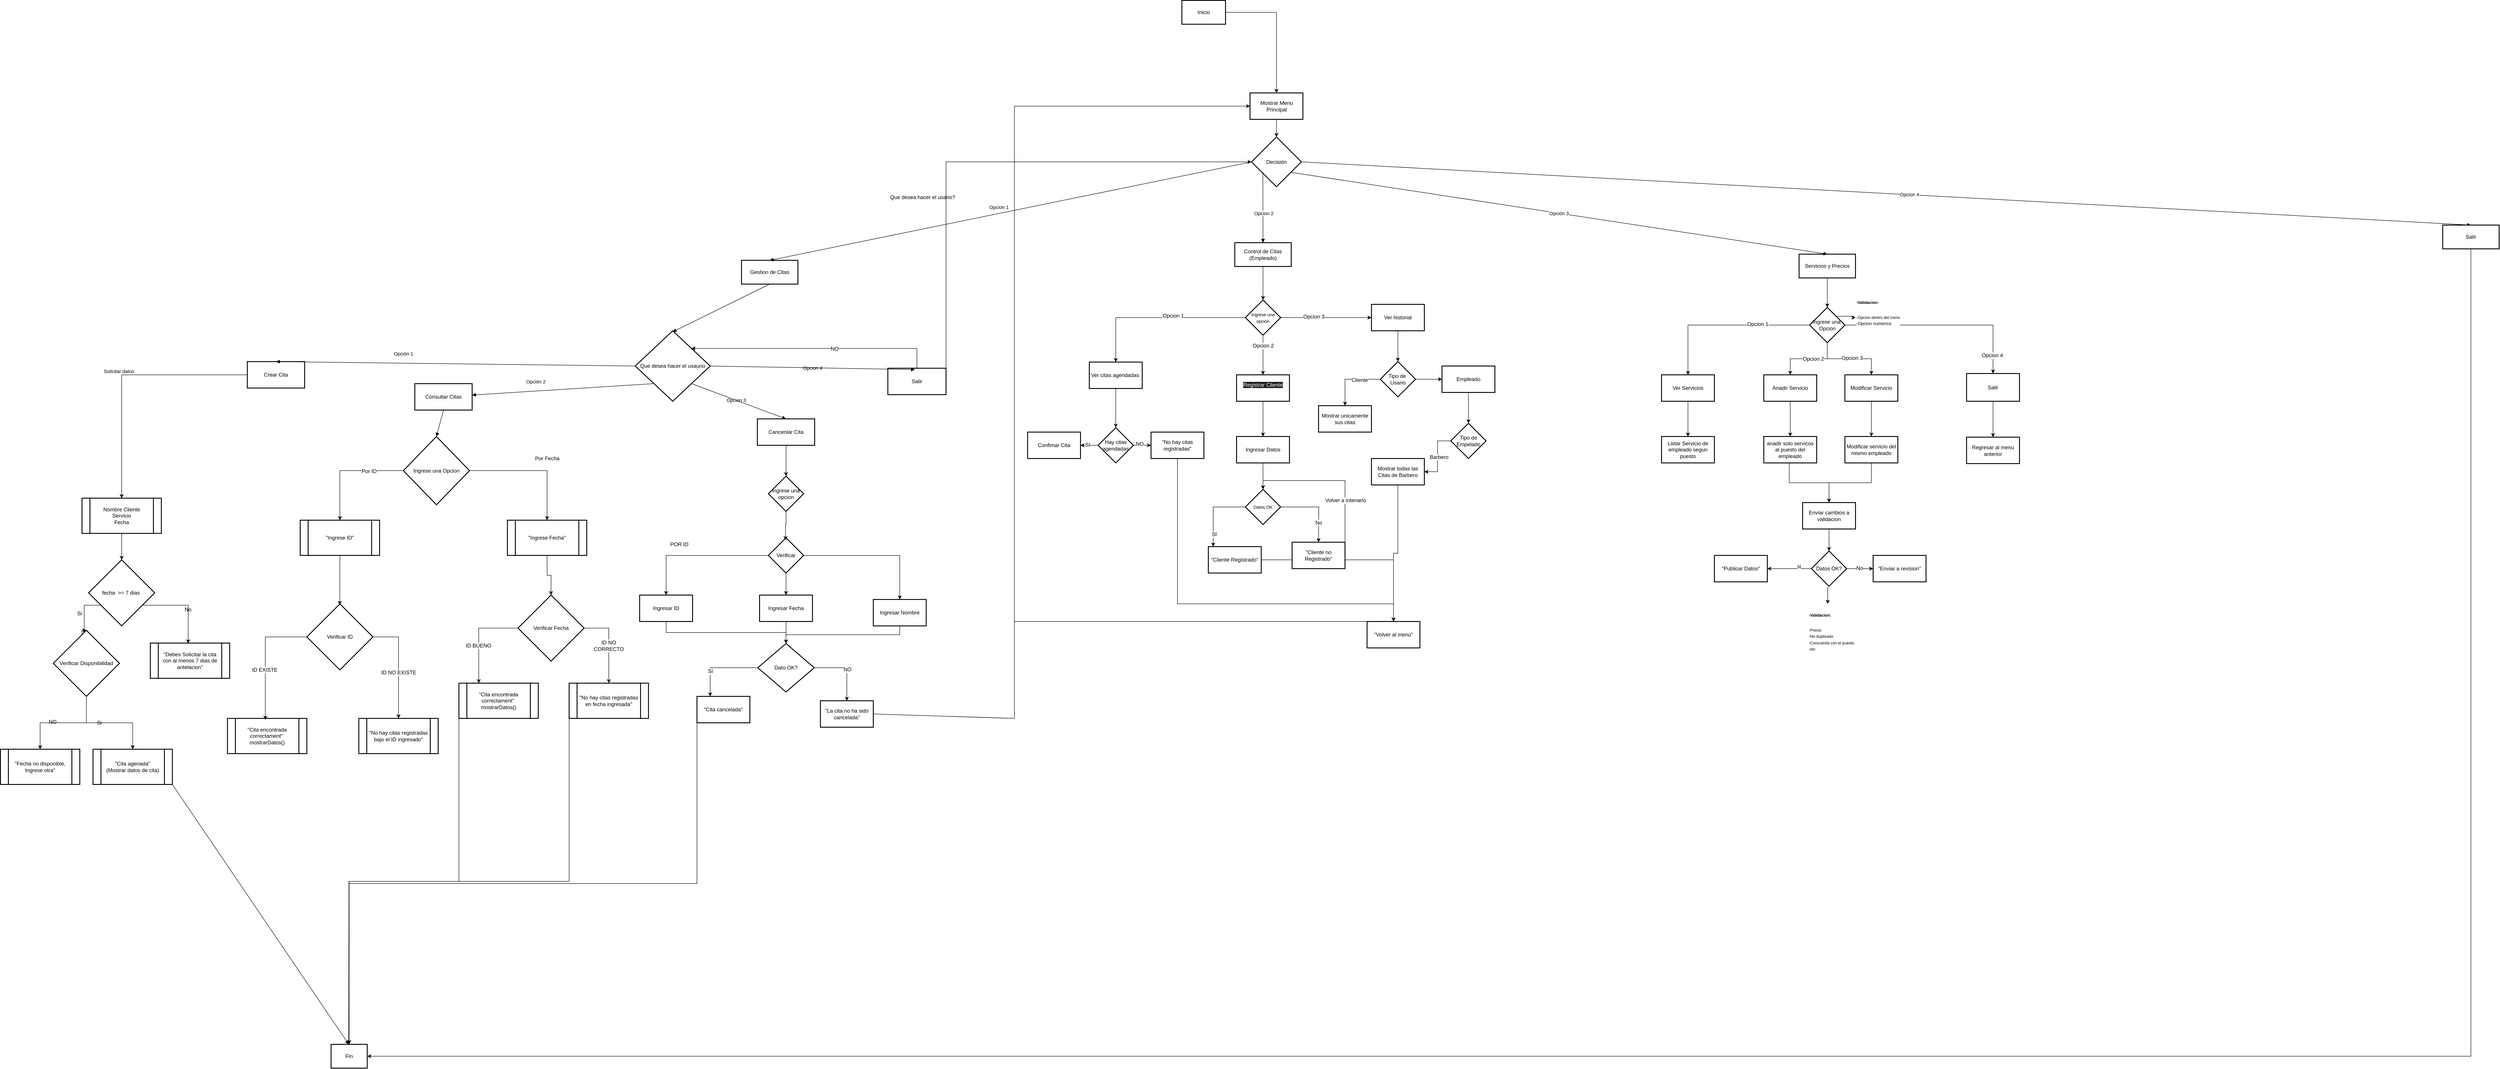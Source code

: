<mxfile version="28.2.8">
  <diagram id="PaKLHQPIcWnUKngk87PY" name="Página-1">
    <mxGraphModel dx="9368" dy="4959" grid="1" gridSize="10" guides="1" tooltips="1" connect="1" arrows="1" fold="1" page="1" pageScale="1" pageWidth="827" pageHeight="1169" math="0" shadow="0">
      <root>
        <mxCell id="0" />
        <mxCell id="1" parent="0" />
        <mxCell id="QWXdaWD8OROdnwk2wg7v-217" value="" style="edgeStyle=orthogonalEdgeStyle;rounded=0;orthogonalLoop=1;jettySize=auto;html=1;fontFamily=Helvetica;fontSize=12;fontColor=default;labelBackgroundColor=default;resizable=0;" edge="1" parent="1" source="2" target="QWXdaWD8OROdnwk2wg7v-216">
          <mxGeometry relative="1" as="geometry" />
        </mxCell>
        <mxCell id="2" value="Inicio" style="whiteSpace=wrap;strokeWidth=2;labelBackgroundColor=none;" parent="1" vertex="1">
          <mxGeometry x="860" y="-310" width="99" height="54" as="geometry" />
        </mxCell>
        <mxCell id="3" value="Decisión" style="rhombus;strokeWidth=2;whiteSpace=wrap;labelBackgroundColor=none;" parent="1" vertex="1">
          <mxGeometry x="1018" width="113" height="113" as="geometry" />
        </mxCell>
        <mxCell id="4" value="Gestion de Citas" style="whiteSpace=wrap;strokeWidth=2;labelBackgroundColor=none;" parent="1" vertex="1">
          <mxGeometry x="-139" y="280" width="128" height="54" as="geometry" />
        </mxCell>
        <mxCell id="QWXdaWD8OROdnwk2wg7v-267" value="" style="edgeStyle=orthogonalEdgeStyle;rounded=0;orthogonalLoop=1;jettySize=auto;html=1;fontFamily=Helvetica;fontSize=12;fontColor=default;labelBackgroundColor=default;resizable=0;" edge="1" parent="1" source="5" target="QWXdaWD8OROdnwk2wg7v-266">
          <mxGeometry relative="1" as="geometry" />
        </mxCell>
        <mxCell id="5" value="Servicios y Precios" style="whiteSpace=wrap;strokeWidth=2;labelBackgroundColor=none;" parent="1" vertex="1">
          <mxGeometry x="2260" y="266" width="128" height="54" as="geometry" />
        </mxCell>
        <mxCell id="6" value="Que desea hacer el usaurio" style="rhombus;strokeWidth=2;whiteSpace=wrap;labelBackgroundColor=none;" parent="1" vertex="1">
          <mxGeometry x="-380" y="440" width="170" height="160" as="geometry" />
        </mxCell>
        <mxCell id="QWXdaWD8OROdnwk2wg7v-133" value="" style="edgeStyle=orthogonalEdgeStyle;rounded=0;orthogonalLoop=1;jettySize=auto;html=1;fontFamily=Helvetica;fontSize=12;fontColor=default;labelBackgroundColor=default;resizable=0;" edge="1" parent="1" source="7" target="QWXdaWD8OROdnwk2wg7v-132">
          <mxGeometry relative="1" as="geometry" />
        </mxCell>
        <mxCell id="7" value="Cancenlar Cita" style="whiteSpace=wrap;strokeWidth=2;labelBackgroundColor=none;" parent="1" vertex="1">
          <mxGeometry x="-103" y="640" width="130" height="60" as="geometry" />
        </mxCell>
        <mxCell id="8" value="Fin" style="whiteSpace=wrap;strokeWidth=2;labelBackgroundColor=none;" parent="1" vertex="1">
          <mxGeometry x="-1070" y="2060" width="82" height="54" as="geometry" />
        </mxCell>
        <mxCell id="12" value="Opcion 1" style="startArrow=none;endArrow=block;exitX=0;exitY=0.5;entryX=0.5;entryY=0.01;exitDx=0;exitDy=0;labelBackgroundColor=default;fontColor=default;fontFamily=Helvetica;align=right;labelPosition=left;verticalLabelPosition=top;verticalAlign=bottom;" parent="1" source="3" target="4" edge="1">
          <mxGeometry x="0.004" relative="1" as="geometry">
            <mxPoint as="offset" />
          </mxGeometry>
        </mxCell>
        <mxCell id="13" value="Opción 3" style="startArrow=none;endArrow=block;exitX=1.01;exitY=0.87;labelBackgroundColor=default;fontColor=default;entryX=0.5;entryY=0;entryDx=0;entryDy=0;" parent="1" source="3" target="5" edge="1">
          <mxGeometry relative="1" as="geometry">
            <mxPoint x="2260" y="307" as="targetPoint" />
          </mxGeometry>
        </mxCell>
        <mxCell id="14" value="" style="startArrow=none;endArrow=block;exitX=0.5;exitY=1.01;entryX=0.499;entryY=0.016;entryDx=0;entryDy=0;entryPerimeter=0;labelBackgroundColor=none;fontColor=default;" parent="1" source="4" target="6" edge="1">
          <mxGeometry relative="1" as="geometry" />
        </mxCell>
        <mxCell id="16" value="Opcion 3&#xa;" style="startArrow=none;endArrow=block;exitX=1;exitY=1;entryX=0.5;entryY=0.01;labelBackgroundColor=none;fontColor=default;exitDx=0;exitDy=0;" parent="1" source="6" target="7" edge="1">
          <mxGeometry x="-0.024" y="-5" relative="1" as="geometry">
            <mxPoint x="-1" as="offset" />
          </mxGeometry>
        </mxCell>
        <mxCell id="19" value="" style="curved=1;startArrow=none;endArrow=block;exitX=1;exitY=1;entryX=0.49;entryY=0.01;labelBackgroundColor=none;fontColor=default;exitDx=0;exitDy=0;" parent="1" source="QWXdaWD8OROdnwk2wg7v-71" target="8" edge="1">
          <mxGeometry relative="1" as="geometry">
            <Array as="points" />
            <mxPoint x="133" y="806" as="sourcePoint" />
          </mxGeometry>
        </mxCell>
        <mxCell id="QWXdaWD8OROdnwk2wg7v-21" value="Que desea hacer el usario?" style="text;html=1;whiteSpace=wrap;strokeColor=none;fillColor=none;align=center;verticalAlign=middle;rounded=0;labelBackgroundColor=none;" vertex="1" parent="1">
          <mxGeometry x="197" y="112" width="150" height="50" as="geometry" />
        </mxCell>
        <mxCell id="QWXdaWD8OROdnwk2wg7v-22" value="Opcion 4" style="startArrow=none;endArrow=block;entryX=0.5;entryY=0;entryDx=0;entryDy=0;labelBackgroundColor=default;fontColor=default;exitX=1;exitY=0.5;exitDx=0;exitDy=0;" edge="1" parent="1" source="3" target="QWXdaWD8OROdnwk2wg7v-35">
          <mxGeometry x="0.04" y="1" relative="1" as="geometry">
            <mxPoint x="230" y="170" as="sourcePoint" />
            <mxPoint x="520" y="280" as="targetPoint" />
            <mxPoint as="offset" />
          </mxGeometry>
        </mxCell>
        <mxCell id="QWXdaWD8OROdnwk2wg7v-23" value="Opcion 2&#xa;" style="startArrow=none;endArrow=block;exitX=0.227;exitY=0.706;exitDx=0;exitDy=0;exitPerimeter=0;entryX=0.5;entryY=0;entryDx=0;entryDy=0;labelBackgroundColor=default;fontColor=default;" edge="1" parent="1" source="3" target="QWXdaWD8OROdnwk2wg7v-24">
          <mxGeometry x="0.24" y="2" relative="1" as="geometry">
            <mxPoint x="138" y="197" as="sourcePoint" />
            <mxPoint x="115" y="310" as="targetPoint" />
            <mxPoint as="offset" />
          </mxGeometry>
        </mxCell>
        <mxCell id="QWXdaWD8OROdnwk2wg7v-196" value="" style="edgeStyle=orthogonalEdgeStyle;rounded=0;orthogonalLoop=1;jettySize=auto;html=1;fontFamily=Helvetica;fontSize=12;fontColor=default;labelBackgroundColor=default;resizable=0;" edge="1" parent="1" source="QWXdaWD8OROdnwk2wg7v-24" target="QWXdaWD8OROdnwk2wg7v-195">
          <mxGeometry relative="1" as="geometry" />
        </mxCell>
        <mxCell id="QWXdaWD8OROdnwk2wg7v-24" value="Control de Citas (Empleado)" style="whiteSpace=wrap;strokeWidth=2;labelBackgroundColor=none;" vertex="1" parent="1">
          <mxGeometry x="980" y="240" width="128" height="54" as="geometry" />
        </mxCell>
        <mxCell id="QWXdaWD8OROdnwk2wg7v-53" style="edgeStyle=orthogonalEdgeStyle;rounded=0;orthogonalLoop=1;jettySize=auto;html=1;exitX=0;exitY=0.5;exitDx=0;exitDy=0;" edge="1" parent="1" source="QWXdaWD8OROdnwk2wg7v-29" target="QWXdaWD8OROdnwk2wg7v-58">
          <mxGeometry relative="1" as="geometry">
            <mxPoint x="-935" y="830" as="targetPoint" />
            <mxPoint x="-1265.0" y="700" as="sourcePoint" />
          </mxGeometry>
        </mxCell>
        <mxCell id="QWXdaWD8OROdnwk2wg7v-54" value="Solicitar datos&amp;nbsp;" style="edgeLabel;html=1;align=center;verticalAlign=middle;resizable=0;points=[];" vertex="1" connectable="0" parent="QWXdaWD8OROdnwk2wg7v-53">
          <mxGeometry x="0.017" y="4" relative="1" as="geometry">
            <mxPoint x="-9" y="-11" as="offset" />
          </mxGeometry>
        </mxCell>
        <mxCell id="QWXdaWD8OROdnwk2wg7v-29" value="Crear Cita" style="whiteSpace=wrap;strokeWidth=2;labelBackgroundColor=none;" vertex="1" parent="1">
          <mxGeometry x="-1260" y="510" width="130" height="60" as="geometry" />
        </mxCell>
        <mxCell id="QWXdaWD8OROdnwk2wg7v-130" style="edgeStyle=orthogonalEdgeStyle;rounded=0;orthogonalLoop=1;jettySize=auto;html=1;exitX=0.5;exitY=0;exitDx=0;exitDy=0;entryX=1;entryY=0;entryDx=0;entryDy=0;fontFamily=Helvetica;fontSize=12;fontColor=default;labelBackgroundColor=default;resizable=0;" edge="1" parent="1" source="QWXdaWD8OROdnwk2wg7v-30" target="6">
          <mxGeometry relative="1" as="geometry" />
        </mxCell>
        <mxCell id="QWXdaWD8OROdnwk2wg7v-131" value="NO" style="edgeLabel;html=1;align=center;verticalAlign=middle;resizable=0;points=[];strokeColor=default;strokeWidth=2;fontFamily=Helvetica;fontSize=12;fontColor=default;labelBackgroundColor=default;fillColor=default;gradientColor=none;" vertex="1" connectable="0" parent="QWXdaWD8OROdnwk2wg7v-130">
          <mxGeometry x="-0.168" y="1" relative="1" as="geometry">
            <mxPoint x="-1" as="offset" />
          </mxGeometry>
        </mxCell>
        <mxCell id="QWXdaWD8OROdnwk2wg7v-194" style="edgeStyle=orthogonalEdgeStyle;rounded=0;orthogonalLoop=1;jettySize=auto;html=1;exitX=1;exitY=0;exitDx=0;exitDy=0;entryX=0;entryY=0.5;entryDx=0;entryDy=0;fontFamily=Helvetica;fontSize=12;fontColor=default;labelBackgroundColor=default;resizable=0;" edge="1" parent="1" source="QWXdaWD8OROdnwk2wg7v-30" target="3">
          <mxGeometry relative="1" as="geometry" />
        </mxCell>
        <mxCell id="QWXdaWD8OROdnwk2wg7v-30" value="Salir" style="whiteSpace=wrap;strokeWidth=2;labelBackgroundColor=none;" vertex="1" parent="1">
          <mxGeometry x="193" y="525" width="132" height="60" as="geometry" />
        </mxCell>
        <mxCell id="QWXdaWD8OROdnwk2wg7v-31" value="Consultar Citas" style="whiteSpace=wrap;strokeWidth=2;labelBackgroundColor=none;" vertex="1" parent="1">
          <mxGeometry x="-880" y="560" width="130" height="60" as="geometry" />
        </mxCell>
        <mxCell id="QWXdaWD8OROdnwk2wg7v-33" value="Opción 1" style="startArrow=none;endArrow=block;exitX=0;exitY=0.5;entryX=0.5;entryY=0;exitDx=0;exitDy=0;entryDx=0;entryDy=0;labelBackgroundColor=none;fontColor=default;" edge="1" parent="1" source="6" target="QWXdaWD8OROdnwk2wg7v-29">
          <mxGeometry x="0.291" y="-22" relative="1" as="geometry">
            <mxPoint x="-180" y="520" as="sourcePoint" />
            <mxPoint x="-290" y="641" as="targetPoint" />
            <mxPoint as="offset" />
          </mxGeometry>
        </mxCell>
        <mxCell id="QWXdaWD8OROdnwk2wg7v-109" style="edgeStyle=orthogonalEdgeStyle;rounded=0;orthogonalLoop=1;jettySize=auto;html=1;exitX=0.5;exitY=1;exitDx=0;exitDy=0;entryX=1;entryY=0.5;entryDx=0;entryDy=0;fontFamily=Helvetica;fontSize=12;fontColor=default;labelBackgroundColor=default;resizable=0;" edge="1" parent="1" source="QWXdaWD8OROdnwk2wg7v-35" target="8">
          <mxGeometry relative="1" as="geometry" />
        </mxCell>
        <mxCell id="QWXdaWD8OROdnwk2wg7v-35" value="Salir" style="whiteSpace=wrap;strokeWidth=2;labelBackgroundColor=none;" vertex="1" parent="1">
          <mxGeometry x="3720" y="200" width="128" height="54" as="geometry" />
        </mxCell>
        <mxCell id="QWXdaWD8OROdnwk2wg7v-36" value="Opción 2" style="startArrow=none;endArrow=block;exitX=0;exitY=1;exitDx=0;exitDy=0;labelBackgroundColor=none;fontColor=default;" edge="1" parent="1" source="6" target="QWXdaWD8OROdnwk2wg7v-31">
          <mxGeometry x="0.291" y="-22" relative="1" as="geometry">
            <mxPoint x="-334" y="605" as="sourcePoint" />
            <mxPoint x="-490" y="729.5" as="targetPoint" />
            <mxPoint as="offset" />
          </mxGeometry>
        </mxCell>
        <mxCell id="QWXdaWD8OROdnwk2wg7v-44" value="Opcion 4" style="startArrow=none;endArrow=block;entryX=0.464;entryY=0.052;entryDx=0;entryDy=0;exitX=1;exitY=0.5;exitDx=0;exitDy=0;entryPerimeter=0;labelBackgroundColor=none;fontColor=default;" edge="1" parent="1" source="6" target="QWXdaWD8OROdnwk2wg7v-30">
          <mxGeometry x="0.001" relative="1" as="geometry">
            <mxPoint x="-210" y="510" as="sourcePoint" />
            <mxPoint x="84" y="630" as="targetPoint" />
            <mxPoint as="offset" />
          </mxGeometry>
        </mxCell>
        <mxCell id="QWXdaWD8OROdnwk2wg7v-60" style="edgeStyle=orthogonalEdgeStyle;rounded=0;orthogonalLoop=1;jettySize=auto;html=1;exitX=0;exitY=1;exitDx=0;exitDy=0;fontFamily=Helvetica;fontSize=12;fontColor=default;labelBackgroundColor=none;entryX=0.5;entryY=0;entryDx=0;entryDy=0;" edge="1" parent="1" source="QWXdaWD8OROdnwk2wg7v-57" target="QWXdaWD8OROdnwk2wg7v-69">
          <mxGeometry relative="1" as="geometry">
            <mxPoint x="-1630" y="1150" as="targetPoint" />
            <Array as="points">
              <mxPoint x="-1630" y="1063" />
              <mxPoint x="-1630" y="1130" />
              <mxPoint x="-1635" y="1130" />
            </Array>
          </mxGeometry>
        </mxCell>
        <mxCell id="QWXdaWD8OROdnwk2wg7v-62" value="Si" style="edgeLabel;html=1;align=center;verticalAlign=middle;resizable=0;points=[];strokeColor=default;strokeWidth=2;fontFamily=Helvetica;fontSize=12;fontColor=default;labelBackgroundColor=none;fillColor=default;" vertex="1" connectable="0" parent="QWXdaWD8OROdnwk2wg7v-60">
          <mxGeometry x="0.411" y="-4" relative="1" as="geometry">
            <mxPoint x="-7" y="-29" as="offset" />
          </mxGeometry>
        </mxCell>
        <mxCell id="QWXdaWD8OROdnwk2wg7v-61" style="edgeStyle=orthogonalEdgeStyle;rounded=0;orthogonalLoop=1;jettySize=auto;html=1;exitX=1;exitY=1;exitDx=0;exitDy=0;fontFamily=Helvetica;fontSize=12;fontColor=default;labelBackgroundColor=none;entryX=0.477;entryY=0.007;entryDx=0;entryDy=0;entryPerimeter=0;" edge="1" parent="1" source="QWXdaWD8OROdnwk2wg7v-57" target="QWXdaWD8OROdnwk2wg7v-64">
          <mxGeometry relative="1" as="geometry">
            <mxPoint x="-1400" y="1150" as="targetPoint" />
            <Array as="points">
              <mxPoint x="-1394" y="1063" />
            </Array>
          </mxGeometry>
        </mxCell>
        <mxCell id="QWXdaWD8OROdnwk2wg7v-63" value="No" style="edgeLabel;html=1;align=center;verticalAlign=middle;resizable=0;points=[];strokeColor=default;strokeWidth=2;fontFamily=Helvetica;fontSize=12;fontColor=default;labelBackgroundColor=none;fillColor=default;" vertex="1" connectable="0" parent="QWXdaWD8OROdnwk2wg7v-61">
          <mxGeometry x="0.267" y="-1" relative="1" as="geometry">
            <mxPoint as="offset" />
          </mxGeometry>
        </mxCell>
        <mxCell id="QWXdaWD8OROdnwk2wg7v-57" value="fecha  &gt;= 7 dias " style="rhombus;strokeWidth=2;whiteSpace=wrap;labelBackgroundColor=none;" vertex="1" parent="1">
          <mxGeometry x="-1620" y="960" width="150" height="150" as="geometry" />
        </mxCell>
        <mxCell id="QWXdaWD8OROdnwk2wg7v-59" style="edgeStyle=orthogonalEdgeStyle;rounded=0;orthogonalLoop=1;jettySize=auto;html=1;exitX=0.5;exitY=1;exitDx=0;exitDy=0;entryX=0.5;entryY=0;entryDx=0;entryDy=0;fontFamily=Helvetica;fontSize=12;fontColor=default;labelBackgroundColor=none;" edge="1" parent="1" source="QWXdaWD8OROdnwk2wg7v-58" target="QWXdaWD8OROdnwk2wg7v-57">
          <mxGeometry relative="1" as="geometry" />
        </mxCell>
        <mxCell id="QWXdaWD8OROdnwk2wg7v-58" value="Nombre Cliente&lt;div&gt;Servicio&lt;/div&gt;&lt;div&gt;Fecha&lt;/div&gt;" style="shape=process;whiteSpace=wrap;html=1;backgroundOutline=1;strokeColor=default;strokeWidth=2;align=center;verticalAlign=middle;fontFamily=Helvetica;fontSize=12;fontColor=default;labelBackgroundColor=none;fillColor=default;" vertex="1" parent="1">
          <mxGeometry x="-1635" y="820" width="180" height="80" as="geometry" />
        </mxCell>
        <mxCell id="QWXdaWD8OROdnwk2wg7v-64" value="&quot;Debes Solicitar la cita con al menos 7 dias de antelacion&quot;" style="shape=process;whiteSpace=wrap;html=1;backgroundOutline=1;strokeColor=default;strokeWidth=2;align=center;verticalAlign=middle;fontFamily=Helvetica;fontSize=12;fontColor=default;labelBackgroundColor=none;fillColor=default;" vertex="1" parent="1">
          <mxGeometry x="-1480" y="1149" width="180" height="80" as="geometry" />
        </mxCell>
        <mxCell id="QWXdaWD8OROdnwk2wg7v-65" value="&quot;Fecha no disponible, Ingrese otra&quot;" style="shape=process;whiteSpace=wrap;html=1;backgroundOutline=1;strokeColor=default;strokeWidth=2;align=center;verticalAlign=middle;fontFamily=Helvetica;fontSize=12;fontColor=default;labelBackgroundColor=none;fillColor=default;" vertex="1" parent="1">
          <mxGeometry x="-1820" y="1390" width="180" height="80" as="geometry" />
        </mxCell>
        <mxCell id="QWXdaWD8OROdnwk2wg7v-67" style="edgeStyle=orthogonalEdgeStyle;rounded=0;orthogonalLoop=1;jettySize=auto;html=1;exitX=0.5;exitY=1;exitDx=0;exitDy=0;entryX=0.5;entryY=0;entryDx=0;entryDy=0;fontFamily=Helvetica;fontSize=12;fontColor=default;labelBackgroundColor=none;" edge="1" parent="1" source="QWXdaWD8OROdnwk2wg7v-69" target="QWXdaWD8OROdnwk2wg7v-65">
          <mxGeometry relative="1" as="geometry">
            <mxPoint x="-1620" y="1229" as="sourcePoint" />
          </mxGeometry>
        </mxCell>
        <mxCell id="QWXdaWD8OROdnwk2wg7v-74" value="NO" style="edgeLabel;html=1;align=center;verticalAlign=middle;resizable=0;points=[];strokeColor=default;strokeWidth=2;fontFamily=Helvetica;fontSize=12;fontColor=default;labelBackgroundColor=none;fillColor=default;" vertex="1" connectable="0" parent="QWXdaWD8OROdnwk2wg7v-67">
          <mxGeometry x="0.222" y="-2" relative="1" as="geometry">
            <mxPoint as="offset" />
          </mxGeometry>
        </mxCell>
        <mxCell id="QWXdaWD8OROdnwk2wg7v-72" style="edgeStyle=orthogonalEdgeStyle;rounded=0;orthogonalLoop=1;jettySize=auto;html=1;exitX=0.5;exitY=1;exitDx=0;exitDy=0;entryX=0.5;entryY=0;entryDx=0;entryDy=0;fontFamily=Helvetica;fontSize=12;fontColor=default;labelBackgroundColor=none;" edge="1" parent="1" source="QWXdaWD8OROdnwk2wg7v-69" target="QWXdaWD8OROdnwk2wg7v-71">
          <mxGeometry relative="1" as="geometry" />
        </mxCell>
        <mxCell id="QWXdaWD8OROdnwk2wg7v-73" value="Si" style="edgeLabel;html=1;align=center;verticalAlign=middle;resizable=0;points=[];strokeColor=default;strokeWidth=2;fontFamily=Helvetica;fontSize=12;fontColor=default;labelBackgroundColor=none;fillColor=default;" vertex="1" connectable="0" parent="QWXdaWD8OROdnwk2wg7v-72">
          <mxGeometry x="-0.214" relative="1" as="geometry">
            <mxPoint as="offset" />
          </mxGeometry>
        </mxCell>
        <mxCell id="QWXdaWD8OROdnwk2wg7v-69" value="Verificar Disponibilidad" style="rhombus;strokeWidth=2;whiteSpace=wrap;labelBackgroundColor=none;" vertex="1" parent="1">
          <mxGeometry x="-1700" y="1120" width="150" height="150" as="geometry" />
        </mxCell>
        <mxCell id="QWXdaWD8OROdnwk2wg7v-71" value="&quot;Cita agenada&quot;&lt;div&gt;(Mostrar datos de cita)&lt;/div&gt;" style="shape=process;whiteSpace=wrap;html=1;backgroundOutline=1;strokeColor=default;strokeWidth=2;align=center;verticalAlign=middle;fontFamily=Helvetica;fontSize=12;fontColor=default;labelBackgroundColor=none;fillColor=default;" vertex="1" parent="1">
          <mxGeometry x="-1610" y="1390" width="180" height="80" as="geometry" />
        </mxCell>
        <mxCell id="QWXdaWD8OROdnwk2wg7v-79" value="" style="startArrow=none;endArrow=block;exitX=0.5;exitY=1;exitDx=0;exitDy=0;labelBackgroundColor=default;fontColor=default;entryX=0.5;entryY=0;entryDx=0;entryDy=0;" edge="1" parent="1" source="QWXdaWD8OROdnwk2wg7v-31" target="QWXdaWD8OROdnwk2wg7v-80">
          <mxGeometry x="0.333" relative="1" as="geometry">
            <mxPoint x="-498" y="760" as="sourcePoint" />
            <mxPoint x="-400" y="830" as="targetPoint" />
            <mxPoint as="offset" />
          </mxGeometry>
        </mxCell>
        <mxCell id="QWXdaWD8OROdnwk2wg7v-92" style="edgeStyle=orthogonalEdgeStyle;rounded=0;orthogonalLoop=1;jettySize=auto;html=1;exitX=1;exitY=0.5;exitDx=0;exitDy=0;fontFamily=Helvetica;fontSize=12;fontColor=default;labelBackgroundColor=none;entryX=0.5;entryY=0;entryDx=0;entryDy=0;" edge="1" parent="1" source="QWXdaWD8OROdnwk2wg7v-80" target="QWXdaWD8OROdnwk2wg7v-95">
          <mxGeometry relative="1" as="geometry">
            <mxPoint x="-481" y="1075" as="targetPoint" />
            <mxPoint x="-846" y="1080" as="sourcePoint" />
          </mxGeometry>
        </mxCell>
        <mxCell id="QWXdaWD8OROdnwk2wg7v-93" value="Por Fecha" style="edgeLabel;html=1;align=center;verticalAlign=middle;resizable=0;points=[];strokeColor=default;strokeWidth=2;fontFamily=Helvetica;fontSize=12;fontColor=default;labelBackgroundColor=default;fillColor=default;" vertex="1" connectable="0" parent="QWXdaWD8OROdnwk2wg7v-92">
          <mxGeometry x="0.483" y="-2" relative="1" as="geometry">
            <mxPoint x="2" y="-66" as="offset" />
          </mxGeometry>
        </mxCell>
        <mxCell id="QWXdaWD8OROdnwk2wg7v-117" style="edgeStyle=orthogonalEdgeStyle;rounded=0;orthogonalLoop=1;jettySize=auto;html=1;exitX=0;exitY=0.5;exitDx=0;exitDy=0;entryX=0.5;entryY=0;entryDx=0;entryDy=0;fontFamily=Helvetica;fontSize=12;fontColor=default;labelBackgroundColor=default;resizable=0;" edge="1" parent="1" source="QWXdaWD8OROdnwk2wg7v-80" target="QWXdaWD8OROdnwk2wg7v-94">
          <mxGeometry relative="1" as="geometry" />
        </mxCell>
        <mxCell id="QWXdaWD8OROdnwk2wg7v-123" value="Por ID" style="edgeLabel;html=1;align=center;verticalAlign=middle;resizable=0;points=[];strokeColor=default;strokeWidth=2;fontFamily=Helvetica;fontSize=12;fontColor=default;labelBackgroundColor=default;fillColor=default;gradientColor=none;" vertex="1" connectable="0" parent="QWXdaWD8OROdnwk2wg7v-117">
          <mxGeometry x="-0.392" y="1" relative="1" as="geometry">
            <mxPoint as="offset" />
          </mxGeometry>
        </mxCell>
        <mxCell id="QWXdaWD8OROdnwk2wg7v-80" value="Ingrese una Opcion" style="rhombus;strokeWidth=2;whiteSpace=wrap;labelBackgroundColor=none;" vertex="1" parent="1">
          <mxGeometry x="-906" y="680" width="150" height="155" as="geometry" />
        </mxCell>
        <mxCell id="QWXdaWD8OROdnwk2wg7v-94" value="&quot;Ingrese ID&quot;" style="shape=process;whiteSpace=wrap;html=1;backgroundOutline=1;strokeColor=default;strokeWidth=2;align=center;verticalAlign=middle;fontFamily=Helvetica;fontSize=12;fontColor=default;labelBackgroundColor=none;fillColor=default;" vertex="1" parent="1">
          <mxGeometry x="-1140" y="870" width="180" height="80" as="geometry" />
        </mxCell>
        <mxCell id="QWXdaWD8OROdnwk2wg7v-126" style="edgeStyle=orthogonalEdgeStyle;rounded=0;orthogonalLoop=1;jettySize=auto;html=1;exitX=0.5;exitY=1;exitDx=0;exitDy=0;entryX=0.5;entryY=0;entryDx=0;entryDy=0;fontFamily=Helvetica;fontSize=12;fontColor=default;labelBackgroundColor=default;resizable=0;" edge="1" parent="1" source="QWXdaWD8OROdnwk2wg7v-95" target="QWXdaWD8OROdnwk2wg7v-106">
          <mxGeometry relative="1" as="geometry" />
        </mxCell>
        <mxCell id="QWXdaWD8OROdnwk2wg7v-95" value="&quot;Ingrese Fecha&quot;" style="shape=process;whiteSpace=wrap;html=1;backgroundOutline=1;strokeColor=default;strokeWidth=2;align=center;verticalAlign=middle;fontFamily=Helvetica;fontSize=12;fontColor=default;labelBackgroundColor=none;fillColor=default;" vertex="1" parent="1">
          <mxGeometry x="-670" y="870" width="180" height="80" as="geometry" />
        </mxCell>
        <mxCell id="QWXdaWD8OROdnwk2wg7v-121" style="edgeStyle=orthogonalEdgeStyle;rounded=0;orthogonalLoop=1;jettySize=auto;html=1;exitX=1;exitY=0.5;exitDx=0;exitDy=0;fontFamily=Helvetica;fontSize=12;fontColor=default;labelBackgroundColor=default;resizable=0;" edge="1" parent="1" source="QWXdaWD8OROdnwk2wg7v-96" target="QWXdaWD8OROdnwk2wg7v-103">
          <mxGeometry relative="1" as="geometry" />
        </mxCell>
        <mxCell id="QWXdaWD8OROdnwk2wg7v-122" value="ID NO EXISTE" style="edgeLabel;html=1;align=center;verticalAlign=middle;resizable=0;points=[];strokeColor=default;strokeWidth=2;fontFamily=Helvetica;fontSize=12;fontColor=default;labelBackgroundColor=default;fillColor=default;gradientColor=none;" vertex="1" connectable="0" parent="QWXdaWD8OROdnwk2wg7v-121">
          <mxGeometry x="0.146" relative="1" as="geometry">
            <mxPoint as="offset" />
          </mxGeometry>
        </mxCell>
        <mxCell id="QWXdaWD8OROdnwk2wg7v-96" value="Verificar ID" style="rhombus;strokeWidth=2;whiteSpace=wrap;labelBackgroundColor=none;" vertex="1" parent="1">
          <mxGeometry x="-1125" y="1060" width="150" height="150" as="geometry" />
        </mxCell>
        <mxCell id="QWXdaWD8OROdnwk2wg7v-97" style="edgeStyle=orthogonalEdgeStyle;rounded=0;orthogonalLoop=1;jettySize=auto;html=1;exitX=0.5;exitY=1;exitDx=0;exitDy=0;entryX=0.498;entryY=0.016;entryDx=0;entryDy=0;entryPerimeter=0;fontFamily=Helvetica;fontSize=12;fontColor=default;labelBackgroundColor=default;resizable=0;" edge="1" parent="1" source="QWXdaWD8OROdnwk2wg7v-94" target="QWXdaWD8OROdnwk2wg7v-96">
          <mxGeometry relative="1" as="geometry" />
        </mxCell>
        <mxCell id="QWXdaWD8OROdnwk2wg7v-102" value="&quot;Cita encontrada correctament&quot;&amp;nbsp;&lt;div&gt;mostrarDatos()&lt;/div&gt;" style="shape=process;whiteSpace=wrap;html=1;backgroundOutline=1;strokeColor=default;strokeWidth=2;align=center;verticalAlign=middle;fontFamily=Helvetica;fontSize=12;fontColor=default;labelBackgroundColor=none;fillColor=default;" vertex="1" parent="1">
          <mxGeometry x="-1305" y="1320" width="180" height="80" as="geometry" />
        </mxCell>
        <mxCell id="QWXdaWD8OROdnwk2wg7v-103" value="&quot;No hay citas registradas bajo el ID ingresado&quot;" style="shape=process;whiteSpace=wrap;html=1;backgroundOutline=1;strokeColor=default;strokeWidth=2;align=center;verticalAlign=middle;fontFamily=Helvetica;fontSize=12;fontColor=default;labelBackgroundColor=none;fillColor=default;" vertex="1" parent="1">
          <mxGeometry x="-1007" y="1320" width="180" height="80" as="geometry" />
        </mxCell>
        <mxCell id="QWXdaWD8OROdnwk2wg7v-124" style="edgeStyle=orthogonalEdgeStyle;rounded=0;orthogonalLoop=1;jettySize=auto;html=1;exitX=0;exitY=0.5;exitDx=0;exitDy=0;entryX=0.25;entryY=0;entryDx=0;entryDy=0;fontFamily=Helvetica;fontSize=12;fontColor=default;labelBackgroundColor=default;resizable=0;" edge="1" parent="1" source="QWXdaWD8OROdnwk2wg7v-106" target="QWXdaWD8OROdnwk2wg7v-114">
          <mxGeometry relative="1" as="geometry" />
        </mxCell>
        <mxCell id="QWXdaWD8OROdnwk2wg7v-167" value="ID BUENO" style="edgeLabel;html=1;align=center;verticalAlign=middle;resizable=0;points=[];strokeColor=default;strokeWidth=2;fontFamily=Helvetica;fontSize=12;fontColor=default;labelBackgroundColor=default;fillColor=default;gradientColor=none;" vertex="1" connectable="0" parent="QWXdaWD8OROdnwk2wg7v-124">
          <mxGeometry x="0.206" y="-1" relative="1" as="geometry">
            <mxPoint as="offset" />
          </mxGeometry>
        </mxCell>
        <mxCell id="QWXdaWD8OROdnwk2wg7v-125" style="edgeStyle=orthogonalEdgeStyle;rounded=0;orthogonalLoop=1;jettySize=auto;html=1;exitX=1;exitY=0.5;exitDx=0;exitDy=0;fontFamily=Helvetica;fontSize=12;fontColor=default;labelBackgroundColor=default;resizable=0;" edge="1" parent="1" source="QWXdaWD8OROdnwk2wg7v-106" target="QWXdaWD8OROdnwk2wg7v-115">
          <mxGeometry relative="1" as="geometry" />
        </mxCell>
        <mxCell id="QWXdaWD8OROdnwk2wg7v-106" value="Verificar Fecha" style="rhombus;strokeWidth=2;whiteSpace=wrap;labelBackgroundColor=none;" vertex="1" parent="1">
          <mxGeometry x="-646" y="1040" width="150" height="150" as="geometry" />
        </mxCell>
        <mxCell id="QWXdaWD8OROdnwk2wg7v-188" style="edgeStyle=orthogonalEdgeStyle;rounded=0;orthogonalLoop=1;jettySize=auto;html=1;exitX=0;exitY=1;exitDx=0;exitDy=0;entryX=0.5;entryY=0;entryDx=0;entryDy=0;fontFamily=Helvetica;fontSize=12;fontColor=default;labelBackgroundColor=default;resizable=0;" edge="1" parent="1" source="QWXdaWD8OROdnwk2wg7v-114" target="8">
          <mxGeometry relative="1" as="geometry" />
        </mxCell>
        <mxCell id="QWXdaWD8OROdnwk2wg7v-114" value="&quot;Cita encontrada correctament&quot;&amp;nbsp;&lt;div&gt;mostrarDatos()&lt;/div&gt;" style="shape=process;whiteSpace=wrap;html=1;backgroundOutline=1;strokeColor=default;strokeWidth=2;align=center;verticalAlign=middle;fontFamily=Helvetica;fontSize=12;fontColor=default;labelBackgroundColor=none;fillColor=default;" vertex="1" parent="1">
          <mxGeometry x="-780" y="1240" width="180" height="80" as="geometry" />
        </mxCell>
        <mxCell id="QWXdaWD8OROdnwk2wg7v-189" style="edgeStyle=orthogonalEdgeStyle;rounded=0;orthogonalLoop=1;jettySize=auto;html=1;exitX=0;exitY=1;exitDx=0;exitDy=0;fontFamily=Helvetica;fontSize=12;fontColor=default;labelBackgroundColor=default;resizable=0;" edge="1" parent="1" source="QWXdaWD8OROdnwk2wg7v-115">
          <mxGeometry relative="1" as="geometry">
            <mxPoint x="-1030" y="2060" as="targetPoint" />
          </mxGeometry>
        </mxCell>
        <mxCell id="QWXdaWD8OROdnwk2wg7v-115" value="&quot;No hay citas registradas en fecha ingresada&quot;" style="shape=process;whiteSpace=wrap;html=1;backgroundOutline=1;strokeColor=default;strokeWidth=2;align=center;verticalAlign=middle;fontFamily=Helvetica;fontSize=12;fontColor=default;labelBackgroundColor=none;fillColor=default;" vertex="1" parent="1">
          <mxGeometry x="-530" y="1240" width="180" height="80" as="geometry" />
        </mxCell>
        <mxCell id="QWXdaWD8OROdnwk2wg7v-119" style="edgeStyle=orthogonalEdgeStyle;rounded=0;orthogonalLoop=1;jettySize=auto;html=1;exitX=0;exitY=0.5;exitDx=0;exitDy=0;entryX=0.477;entryY=0.039;entryDx=0;entryDy=0;entryPerimeter=0;fontFamily=Helvetica;fontSize=12;fontColor=default;labelBackgroundColor=default;resizable=0;" edge="1" parent="1" source="QWXdaWD8OROdnwk2wg7v-96" target="QWXdaWD8OROdnwk2wg7v-102">
          <mxGeometry relative="1" as="geometry" />
        </mxCell>
        <mxCell id="QWXdaWD8OROdnwk2wg7v-120" value="ID EXISTE" style="edgeLabel;html=1;align=center;verticalAlign=middle;resizable=0;points=[];strokeColor=default;strokeWidth=2;fontFamily=Helvetica;fontSize=12;fontColor=default;labelBackgroundColor=default;fillColor=default;gradientColor=none;" vertex="1" connectable="0" parent="QWXdaWD8OROdnwk2wg7v-119">
          <mxGeometry x="0.198" y="-2" relative="1" as="geometry">
            <mxPoint as="offset" />
          </mxGeometry>
        </mxCell>
        <mxCell id="QWXdaWD8OROdnwk2wg7v-132" value="ingrese una opcion" style="rhombus;whiteSpace=wrap;html=1;strokeWidth=2;labelBackgroundColor=none;" vertex="1" parent="1">
          <mxGeometry x="-78" y="770" width="80" height="80" as="geometry" />
        </mxCell>
        <mxCell id="QWXdaWD8OROdnwk2wg7v-145" value="" style="edgeStyle=orthogonalEdgeStyle;rounded=0;orthogonalLoop=1;jettySize=auto;html=1;fontFamily=Helvetica;fontSize=12;fontColor=default;labelBackgroundColor=default;resizable=0;" edge="1" parent="1" source="QWXdaWD8OROdnwk2wg7v-142" target="QWXdaWD8OROdnwk2wg7v-144">
          <mxGeometry relative="1" as="geometry" />
        </mxCell>
        <mxCell id="QWXdaWD8OROdnwk2wg7v-165" value="" style="edgeStyle=orthogonalEdgeStyle;rounded=0;orthogonalLoop=1;jettySize=auto;html=1;fontFamily=Helvetica;fontSize=12;fontColor=default;labelBackgroundColor=default;resizable=0;entryX=0.5;entryY=0;entryDx=0;entryDy=0;" edge="1" parent="1" source="QWXdaWD8OROdnwk2wg7v-142" target="QWXdaWD8OROdnwk2wg7v-183">
          <mxGeometry relative="1" as="geometry">
            <mxPoint x="-79" y="945" as="targetPoint" />
          </mxGeometry>
        </mxCell>
        <mxCell id="QWXdaWD8OROdnwk2wg7v-170" style="edgeStyle=orthogonalEdgeStyle;rounded=0;orthogonalLoop=1;jettySize=auto;html=1;exitX=0.5;exitY=1;exitDx=0;exitDy=0;entryX=0.5;entryY=0;entryDx=0;entryDy=0;fontFamily=Helvetica;fontSize=12;fontColor=default;labelBackgroundColor=default;resizable=0;" edge="1" parent="1" source="QWXdaWD8OROdnwk2wg7v-142" target="QWXdaWD8OROdnwk2wg7v-169">
          <mxGeometry relative="1" as="geometry" />
        </mxCell>
        <mxCell id="QWXdaWD8OROdnwk2wg7v-142" value="Verificar" style="rhombus;whiteSpace=wrap;html=1;strokeWidth=2;labelBackgroundColor=none;" vertex="1" parent="1">
          <mxGeometry x="-78" y="910" width="80" height="80" as="geometry" />
        </mxCell>
        <mxCell id="QWXdaWD8OROdnwk2wg7v-220" style="edgeStyle=orthogonalEdgeStyle;rounded=0;orthogonalLoop=1;jettySize=auto;html=1;exitX=0.5;exitY=1;exitDx=0;exitDy=0;fontFamily=Helvetica;fontSize=12;fontColor=default;labelBackgroundColor=default;resizable=0;" edge="1" parent="1" source="QWXdaWD8OROdnwk2wg7v-144" target="QWXdaWD8OROdnwk2wg7v-146">
          <mxGeometry relative="1" as="geometry" />
        </mxCell>
        <mxCell id="QWXdaWD8OROdnwk2wg7v-144" value="Ingresar ID" style="whiteSpace=wrap;html=1;strokeWidth=2;labelBackgroundColor=none;" vertex="1" parent="1">
          <mxGeometry x="-370" y="1040" width="120" height="60" as="geometry" />
        </mxCell>
        <mxCell id="QWXdaWD8OROdnwk2wg7v-179" style="edgeStyle=orthogonalEdgeStyle;rounded=0;orthogonalLoop=1;jettySize=auto;html=1;exitX=0;exitY=0.5;exitDx=0;exitDy=0;entryX=0.25;entryY=0;entryDx=0;entryDy=0;fontFamily=Helvetica;fontSize=12;fontColor=default;labelBackgroundColor=default;resizable=0;" edge="1" parent="1" source="QWXdaWD8OROdnwk2wg7v-146" target="QWXdaWD8OROdnwk2wg7v-151">
          <mxGeometry relative="1" as="geometry" />
        </mxCell>
        <mxCell id="QWXdaWD8OROdnwk2wg7v-180" value="SI" style="edgeLabel;html=1;align=center;verticalAlign=middle;resizable=0;points=[];strokeColor=default;strokeWidth=2;fontFamily=Helvetica;fontSize=12;fontColor=default;labelBackgroundColor=default;fillColor=default;gradientColor=none;" vertex="1" connectable="0" parent="QWXdaWD8OROdnwk2wg7v-179">
          <mxGeometry x="0.342" relative="1" as="geometry">
            <mxPoint as="offset" />
          </mxGeometry>
        </mxCell>
        <mxCell id="QWXdaWD8OROdnwk2wg7v-181" style="edgeStyle=orthogonalEdgeStyle;rounded=0;orthogonalLoop=1;jettySize=auto;html=1;exitX=1;exitY=0.5;exitDx=0;exitDy=0;fontFamily=Helvetica;fontSize=12;fontColor=default;labelBackgroundColor=default;resizable=0;" edge="1" parent="1" source="QWXdaWD8OROdnwk2wg7v-146" target="QWXdaWD8OROdnwk2wg7v-157">
          <mxGeometry relative="1" as="geometry" />
        </mxCell>
        <mxCell id="QWXdaWD8OROdnwk2wg7v-182" value="NO" style="edgeLabel;html=1;align=center;verticalAlign=middle;resizable=0;points=[];strokeColor=default;strokeWidth=2;fontFamily=Helvetica;fontSize=12;fontColor=default;labelBackgroundColor=default;fillColor=default;gradientColor=none;" vertex="1" connectable="0" parent="QWXdaWD8OROdnwk2wg7v-181">
          <mxGeometry x="0.044" y="1" relative="1" as="geometry">
            <mxPoint as="offset" />
          </mxGeometry>
        </mxCell>
        <mxCell id="QWXdaWD8OROdnwk2wg7v-146" value="Dato OK?" style="rhombus;whiteSpace=wrap;html=1;strokeWidth=2;labelBackgroundColor=none;" vertex="1" parent="1">
          <mxGeometry x="-102" y="1150" width="128" height="110" as="geometry" />
        </mxCell>
        <mxCell id="QWXdaWD8OROdnwk2wg7v-149" value="POR ID" style="text;html=1;whiteSpace=wrap;strokeColor=none;fillColor=none;align=center;verticalAlign=middle;rounded=0;fontFamily=Helvetica;fontSize=12;fontColor=default;labelBackgroundColor=default;resizable=0;" vertex="1" parent="1">
          <mxGeometry x="-310" y="910" width="60" height="30" as="geometry" />
        </mxCell>
        <mxCell id="QWXdaWD8OROdnwk2wg7v-192" style="edgeStyle=orthogonalEdgeStyle;rounded=0;orthogonalLoop=1;jettySize=auto;html=1;exitX=0;exitY=1;exitDx=0;exitDy=0;entryX=0.5;entryY=0;entryDx=0;entryDy=0;fontFamily=Helvetica;fontSize=12;fontColor=default;labelBackgroundColor=default;resizable=0;" edge="1" parent="1" source="QWXdaWD8OROdnwk2wg7v-151" target="8">
          <mxGeometry relative="1" as="geometry" />
        </mxCell>
        <mxCell id="QWXdaWD8OROdnwk2wg7v-151" value="&quot;Cita cancelada&quot;" style="whiteSpace=wrap;html=1;strokeWidth=2;labelBackgroundColor=none;" vertex="1" parent="1">
          <mxGeometry x="-240" y="1270" width="120" height="60" as="geometry" />
        </mxCell>
        <mxCell id="QWXdaWD8OROdnwk2wg7v-157" value="&quot;La cita no ha sido cancelada&quot;" style="whiteSpace=wrap;html=1;strokeWidth=2;labelBackgroundColor=none;" vertex="1" parent="1">
          <mxGeometry x="40" y="1280" width="120" height="60" as="geometry" />
        </mxCell>
        <mxCell id="QWXdaWD8OROdnwk2wg7v-168" value="ID NO CORRECTO" style="text;html=1;whiteSpace=wrap;strokeColor=none;fillColor=none;align=center;verticalAlign=middle;rounded=0;fontFamily=Helvetica;fontSize=12;fontColor=default;labelBackgroundColor=default;resizable=0;" vertex="1" parent="1">
          <mxGeometry x="-470" y="1140" width="60" height="30" as="geometry" />
        </mxCell>
        <mxCell id="QWXdaWD8OROdnwk2wg7v-222" style="edgeStyle=orthogonalEdgeStyle;rounded=0;orthogonalLoop=1;jettySize=auto;html=1;exitX=0.5;exitY=1;exitDx=0;exitDy=0;entryX=0.5;entryY=0;entryDx=0;entryDy=0;fontFamily=Helvetica;fontSize=12;fontColor=default;labelBackgroundColor=default;resizable=0;" edge="1" parent="1" source="QWXdaWD8OROdnwk2wg7v-169" target="QWXdaWD8OROdnwk2wg7v-146">
          <mxGeometry relative="1" as="geometry" />
        </mxCell>
        <mxCell id="QWXdaWD8OROdnwk2wg7v-169" value="Ingresar Fecha" style="whiteSpace=wrap;html=1;strokeWidth=2;labelBackgroundColor=none;" vertex="1" parent="1">
          <mxGeometry x="-98" y="1040" width="120" height="60" as="geometry" />
        </mxCell>
        <mxCell id="QWXdaWD8OROdnwk2wg7v-223" style="edgeStyle=orthogonalEdgeStyle;rounded=0;orthogonalLoop=1;jettySize=auto;html=1;exitX=0.5;exitY=1;exitDx=0;exitDy=0;entryX=0.5;entryY=0;entryDx=0;entryDy=0;fontFamily=Helvetica;fontSize=12;fontColor=default;labelBackgroundColor=default;resizable=0;" edge="1" parent="1" source="QWXdaWD8OROdnwk2wg7v-183" target="QWXdaWD8OROdnwk2wg7v-146">
          <mxGeometry relative="1" as="geometry" />
        </mxCell>
        <mxCell id="QWXdaWD8OROdnwk2wg7v-183" value="Ingresar Nombre" style="whiteSpace=wrap;html=1;strokeWidth=2;labelBackgroundColor=none;" vertex="1" parent="1">
          <mxGeometry x="160" y="1050" width="120" height="60" as="geometry" />
        </mxCell>
        <mxCell id="QWXdaWD8OROdnwk2wg7v-198" value="" style="edgeStyle=orthogonalEdgeStyle;rounded=0;orthogonalLoop=1;jettySize=auto;html=1;fontFamily=Helvetica;fontSize=12;fontColor=default;labelBackgroundColor=default;resizable=0;" edge="1" parent="1" source="QWXdaWD8OROdnwk2wg7v-195" target="QWXdaWD8OROdnwk2wg7v-197">
          <mxGeometry relative="1" as="geometry" />
        </mxCell>
        <mxCell id="QWXdaWD8OROdnwk2wg7v-214" value="Opcion 1" style="edgeLabel;html=1;align=center;verticalAlign=middle;resizable=0;points=[];strokeColor=default;strokeWidth=2;fontFamily=Helvetica;fontSize=12;fontColor=default;labelBackgroundColor=default;fillColor=default;gradientColor=none;" vertex="1" connectable="0" parent="QWXdaWD8OROdnwk2wg7v-198">
          <mxGeometry x="-0.167" y="-4" relative="1" as="geometry">
            <mxPoint as="offset" />
          </mxGeometry>
        </mxCell>
        <mxCell id="QWXdaWD8OROdnwk2wg7v-210" value="" style="edgeStyle=orthogonalEdgeStyle;rounded=0;orthogonalLoop=1;jettySize=auto;html=1;fontFamily=Helvetica;fontSize=12;fontColor=default;labelBackgroundColor=default;resizable=0;" edge="1" parent="1" source="QWXdaWD8OROdnwk2wg7v-195" target="QWXdaWD8OROdnwk2wg7v-209">
          <mxGeometry relative="1" as="geometry" />
        </mxCell>
        <mxCell id="QWXdaWD8OROdnwk2wg7v-215" value="Opcion 3" style="edgeLabel;html=1;align=center;verticalAlign=middle;resizable=0;points=[];strokeColor=default;strokeWidth=2;fontFamily=Helvetica;fontSize=12;fontColor=default;labelBackgroundColor=default;fillColor=default;gradientColor=none;" vertex="1" connectable="0" parent="QWXdaWD8OROdnwk2wg7v-210">
          <mxGeometry x="-0.276" y="2" relative="1" as="geometry">
            <mxPoint as="offset" />
          </mxGeometry>
        </mxCell>
        <mxCell id="QWXdaWD8OROdnwk2wg7v-233" value="" style="edgeLabel;html=1;align=center;verticalAlign=middle;resizable=0;points=[];strokeColor=default;strokeWidth=2;fontFamily=Helvetica;fontSize=12;fontColor=default;labelBackgroundColor=default;fillColor=default;gradientColor=none;" vertex="1" connectable="0" parent="QWXdaWD8OROdnwk2wg7v-210">
          <mxGeometry x="-0.087" y="3" relative="1" as="geometry">
            <mxPoint as="offset" />
          </mxGeometry>
        </mxCell>
        <mxCell id="QWXdaWD8OROdnwk2wg7v-226" value="" style="edgeStyle=orthogonalEdgeStyle;rounded=0;orthogonalLoop=1;jettySize=auto;html=1;fontFamily=Helvetica;fontSize=12;fontColor=default;labelBackgroundColor=default;resizable=0;" edge="1" parent="1" source="QWXdaWD8OROdnwk2wg7v-195" target="QWXdaWD8OROdnwk2wg7v-225">
          <mxGeometry relative="1" as="geometry" />
        </mxCell>
        <mxCell id="QWXdaWD8OROdnwk2wg7v-232" value="Opcion 2" style="edgeLabel;html=1;align=center;verticalAlign=middle;resizable=0;points=[];strokeColor=default;strokeWidth=2;fontFamily=Helvetica;fontSize=12;fontColor=default;labelBackgroundColor=default;fillColor=default;gradientColor=none;" vertex="1" connectable="0" parent="QWXdaWD8OROdnwk2wg7v-226">
          <mxGeometry x="-0.464" relative="1" as="geometry">
            <mxPoint as="offset" />
          </mxGeometry>
        </mxCell>
        <mxCell id="QWXdaWD8OROdnwk2wg7v-195" value="&lt;font style=&quot;font-size: 10px;&quot;&gt;Ingrese una opcion&lt;/font&gt;" style="rhombus;whiteSpace=wrap;html=1;strokeWidth=2;labelBackgroundColor=none;" vertex="1" parent="1">
          <mxGeometry x="1004" y="370" width="80" height="80" as="geometry" />
        </mxCell>
        <mxCell id="QWXdaWD8OROdnwk2wg7v-200" value="" style="edgeStyle=orthogonalEdgeStyle;rounded=0;orthogonalLoop=1;jettySize=auto;html=1;fontFamily=Helvetica;fontSize=12;fontColor=default;labelBackgroundColor=default;resizable=0;" edge="1" parent="1" source="QWXdaWD8OROdnwk2wg7v-197" target="QWXdaWD8OROdnwk2wg7v-199">
          <mxGeometry relative="1" as="geometry" />
        </mxCell>
        <mxCell id="QWXdaWD8OROdnwk2wg7v-197" value="Ver citas agendadas&amp;nbsp;" style="whiteSpace=wrap;html=1;strokeWidth=2;labelBackgroundColor=none;" vertex="1" parent="1">
          <mxGeometry x="650" y="511" width="120" height="60" as="geometry" />
        </mxCell>
        <mxCell id="QWXdaWD8OROdnwk2wg7v-202" value="" style="edgeStyle=orthogonalEdgeStyle;rounded=0;orthogonalLoop=1;jettySize=auto;html=1;fontFamily=Helvetica;fontSize=12;fontColor=default;labelBackgroundColor=default;resizable=0;" edge="1" parent="1" source="QWXdaWD8OROdnwk2wg7v-199" target="QWXdaWD8OROdnwk2wg7v-201">
          <mxGeometry relative="1" as="geometry" />
        </mxCell>
        <mxCell id="QWXdaWD8OROdnwk2wg7v-205" value="SI" style="edgeLabel;html=1;align=center;verticalAlign=middle;resizable=0;points=[];strokeColor=default;strokeWidth=2;fontFamily=Helvetica;fontSize=12;fontColor=default;labelBackgroundColor=default;fillColor=default;gradientColor=none;" vertex="1" connectable="0" parent="QWXdaWD8OROdnwk2wg7v-202">
          <mxGeometry x="0.194" y="-1" relative="1" as="geometry">
            <mxPoint as="offset" />
          </mxGeometry>
        </mxCell>
        <mxCell id="QWXdaWD8OROdnwk2wg7v-204" value="" style="edgeStyle=orthogonalEdgeStyle;rounded=0;orthogonalLoop=1;jettySize=auto;html=1;fontFamily=Helvetica;fontSize=12;fontColor=default;labelBackgroundColor=default;resizable=0;" edge="1" parent="1" source="QWXdaWD8OROdnwk2wg7v-199" target="QWXdaWD8OROdnwk2wg7v-203">
          <mxGeometry relative="1" as="geometry" />
        </mxCell>
        <mxCell id="QWXdaWD8OROdnwk2wg7v-206" value="NO" style="edgeLabel;html=1;align=center;verticalAlign=middle;resizable=0;points=[];strokeColor=default;strokeWidth=2;fontFamily=Helvetica;fontSize=12;fontColor=default;labelBackgroundColor=default;fillColor=default;gradientColor=none;" vertex="1" connectable="0" parent="QWXdaWD8OROdnwk2wg7v-204">
          <mxGeometry x="-0.322" y="3" relative="1" as="geometry">
            <mxPoint as="offset" />
          </mxGeometry>
        </mxCell>
        <mxCell id="QWXdaWD8OROdnwk2wg7v-199" value="Hay citas agendadas" style="rhombus;whiteSpace=wrap;html=1;strokeWidth=2;labelBackgroundColor=none;" vertex="1" parent="1">
          <mxGeometry x="670" y="660" width="80" height="80" as="geometry" />
        </mxCell>
        <mxCell id="QWXdaWD8OROdnwk2wg7v-201" value="Confimar Cita" style="whiteSpace=wrap;html=1;strokeWidth=2;labelBackgroundColor=none;" vertex="1" parent="1">
          <mxGeometry x="510" y="670" width="120" height="60" as="geometry" />
        </mxCell>
        <mxCell id="QWXdaWD8OROdnwk2wg7v-316" style="edgeStyle=orthogonalEdgeStyle;rounded=0;orthogonalLoop=1;jettySize=auto;html=1;exitX=0.5;exitY=1;exitDx=0;exitDy=0;entryX=0.5;entryY=0;entryDx=0;entryDy=0;fontFamily=Helvetica;fontSize=12;fontColor=default;labelBackgroundColor=default;resizable=0;" edge="1" parent="1" source="QWXdaWD8OROdnwk2wg7v-203" target="QWXdaWD8OROdnwk2wg7v-247">
          <mxGeometry relative="1" as="geometry">
            <Array as="points">
              <mxPoint x="850" y="1060" />
              <mxPoint x="1340" y="1060" />
            </Array>
          </mxGeometry>
        </mxCell>
        <mxCell id="QWXdaWD8OROdnwk2wg7v-203" value="&quot;No hay citas registradas&quot;" style="whiteSpace=wrap;html=1;strokeWidth=2;labelBackgroundColor=none;" vertex="1" parent="1">
          <mxGeometry x="790" y="670" width="120" height="60" as="geometry" />
        </mxCell>
        <mxCell id="QWXdaWD8OROdnwk2wg7v-235" value="" style="edgeStyle=orthogonalEdgeStyle;rounded=0;orthogonalLoop=1;jettySize=auto;html=1;fontFamily=Helvetica;fontSize=12;fontColor=default;labelBackgroundColor=default;resizable=0;" edge="1" parent="1" source="QWXdaWD8OROdnwk2wg7v-209" target="QWXdaWD8OROdnwk2wg7v-234">
          <mxGeometry relative="1" as="geometry" />
        </mxCell>
        <mxCell id="QWXdaWD8OROdnwk2wg7v-209" value="Ver historial" style="whiteSpace=wrap;html=1;strokeWidth=2;labelBackgroundColor=none;" vertex="1" parent="1">
          <mxGeometry x="1290" y="380" width="120" height="60" as="geometry" />
        </mxCell>
        <mxCell id="QWXdaWD8OROdnwk2wg7v-218" style="edgeStyle=orthogonalEdgeStyle;rounded=0;orthogonalLoop=1;jettySize=auto;html=1;exitX=0.5;exitY=1;exitDx=0;exitDy=0;entryX=0.5;entryY=0;entryDx=0;entryDy=0;fontFamily=Helvetica;fontSize=12;fontColor=default;labelBackgroundColor=default;resizable=0;" edge="1" parent="1" source="QWXdaWD8OROdnwk2wg7v-216" target="3">
          <mxGeometry relative="1" as="geometry" />
        </mxCell>
        <mxCell id="QWXdaWD8OROdnwk2wg7v-216" value="Mostrar Menu Principal" style="whiteSpace=wrap;html=1;strokeWidth=2;labelBackgroundColor=none;" vertex="1" parent="1">
          <mxGeometry x="1014.5" y="-100" width="120" height="60" as="geometry" />
        </mxCell>
        <mxCell id="QWXdaWD8OROdnwk2wg7v-219" style="edgeStyle=orthogonalEdgeStyle;rounded=0;orthogonalLoop=1;jettySize=auto;html=1;exitX=0.5;exitY=1;exitDx=0;exitDy=0;entryX=0.486;entryY=0.066;entryDx=0;entryDy=0;entryPerimeter=0;fontFamily=Helvetica;fontSize=12;fontColor=default;labelBackgroundColor=default;resizable=0;" edge="1" parent="1" source="QWXdaWD8OROdnwk2wg7v-132" target="QWXdaWD8OROdnwk2wg7v-142">
          <mxGeometry relative="1" as="geometry" />
        </mxCell>
        <mxCell id="QWXdaWD8OROdnwk2wg7v-229" value="" style="edgeStyle=orthogonalEdgeStyle;rounded=0;orthogonalLoop=1;jettySize=auto;html=1;fontFamily=Helvetica;fontSize=12;fontColor=default;labelBackgroundColor=default;resizable=0;" edge="1" parent="1" source="QWXdaWD8OROdnwk2wg7v-225" target="QWXdaWD8OROdnwk2wg7v-228">
          <mxGeometry relative="1" as="geometry" />
        </mxCell>
        <mxCell id="QWXdaWD8OROdnwk2wg7v-225" value="&#xa;&lt;span style=&quot;color: rgb(255, 255, 255); font-family: Helvetica; font-size: 12px; font-style: normal; font-variant-ligatures: normal; font-variant-caps: normal; font-weight: 400; letter-spacing: normal; orphans: 2; text-align: center; text-indent: 0px; text-transform: none; widows: 2; word-spacing: 0px; -webkit-text-stroke-width: 0px; white-space: normal; background-color: rgb(27, 29, 30); text-decoration-thickness: initial; text-decoration-style: initial; text-decoration-color: initial; display: inline !important; float: none;&quot;&gt;Registrar Cliente&lt;/span&gt;&#xa;&#xa;" style="whiteSpace=wrap;html=1;strokeWidth=2;labelBackgroundColor=none;" vertex="1" parent="1">
          <mxGeometry x="984" y="540" width="120" height="60" as="geometry" />
        </mxCell>
        <mxCell id="QWXdaWD8OROdnwk2wg7v-253" style="edgeStyle=orthogonalEdgeStyle;rounded=0;orthogonalLoop=1;jettySize=auto;html=1;exitX=0.5;exitY=1;exitDx=0;exitDy=0;entryX=0.5;entryY=0;entryDx=0;entryDy=0;fontFamily=Helvetica;fontSize=12;fontColor=default;labelBackgroundColor=default;resizable=0;" edge="1" parent="1" source="QWXdaWD8OROdnwk2wg7v-228" target="QWXdaWD8OROdnwk2wg7v-252">
          <mxGeometry relative="1" as="geometry" />
        </mxCell>
        <mxCell id="QWXdaWD8OROdnwk2wg7v-228" value="Ingresar Datos" style="whiteSpace=wrap;html=1;strokeWidth=2;labelBackgroundColor=none;" vertex="1" parent="1">
          <mxGeometry x="984" y="680" width="120" height="60" as="geometry" />
        </mxCell>
        <mxCell id="QWXdaWD8OROdnwk2wg7v-248" value="" style="edgeStyle=orthogonalEdgeStyle;rounded=0;orthogonalLoop=1;jettySize=auto;html=1;fontFamily=Helvetica;fontSize=12;fontColor=default;labelBackgroundColor=default;resizable=0;" edge="1" parent="1" source="QWXdaWD8OROdnwk2wg7v-230" target="QWXdaWD8OROdnwk2wg7v-247">
          <mxGeometry relative="1" as="geometry" />
        </mxCell>
        <mxCell id="QWXdaWD8OROdnwk2wg7v-230" value="&quot;Cliente Registrado&quot;" style="whiteSpace=wrap;html=1;strokeWidth=2;labelBackgroundColor=none;" vertex="1" parent="1">
          <mxGeometry x="920" y="930" width="120" height="60" as="geometry" />
        </mxCell>
        <mxCell id="QWXdaWD8OROdnwk2wg7v-237" value="" style="edgeStyle=orthogonalEdgeStyle;rounded=0;orthogonalLoop=1;jettySize=auto;html=1;fontFamily=Helvetica;fontSize=12;fontColor=default;labelBackgroundColor=default;resizable=0;" edge="1" parent="1" source="QWXdaWD8OROdnwk2wg7v-234" target="QWXdaWD8OROdnwk2wg7v-236">
          <mxGeometry relative="1" as="geometry" />
        </mxCell>
        <mxCell id="QWXdaWD8OROdnwk2wg7v-238" value="Cliente" style="edgeLabel;html=1;align=center;verticalAlign=middle;resizable=0;points=[];strokeColor=default;strokeWidth=2;fontFamily=Helvetica;fontSize=12;fontColor=default;labelBackgroundColor=default;fillColor=default;gradientColor=none;" vertex="1" connectable="0" parent="QWXdaWD8OROdnwk2wg7v-237">
          <mxGeometry x="-0.329" y="2" relative="1" as="geometry">
            <mxPoint as="offset" />
          </mxGeometry>
        </mxCell>
        <mxCell id="QWXdaWD8OROdnwk2wg7v-240" value="" style="edgeStyle=orthogonalEdgeStyle;rounded=0;orthogonalLoop=1;jettySize=auto;html=1;fontFamily=Helvetica;fontSize=12;fontColor=default;labelBackgroundColor=default;resizable=0;" edge="1" parent="1" source="QWXdaWD8OROdnwk2wg7v-234" target="QWXdaWD8OROdnwk2wg7v-239">
          <mxGeometry relative="1" as="geometry" />
        </mxCell>
        <mxCell id="QWXdaWD8OROdnwk2wg7v-234" value="Tipo de&amp;nbsp;&lt;div&gt;Usario&lt;/div&gt;" style="rhombus;whiteSpace=wrap;html=1;strokeWidth=2;labelBackgroundColor=none;" vertex="1" parent="1">
          <mxGeometry x="1310" y="510" width="80" height="80" as="geometry" />
        </mxCell>
        <mxCell id="QWXdaWD8OROdnwk2wg7v-236" value="Mostrar unicamente sus citas" style="whiteSpace=wrap;html=1;strokeWidth=2;labelBackgroundColor=none;" vertex="1" parent="1">
          <mxGeometry x="1170" y="610" width="120" height="60" as="geometry" />
        </mxCell>
        <mxCell id="QWXdaWD8OROdnwk2wg7v-242" value="" style="edgeStyle=orthogonalEdgeStyle;rounded=0;orthogonalLoop=1;jettySize=auto;html=1;fontFamily=Helvetica;fontSize=12;fontColor=default;labelBackgroundColor=default;resizable=0;" edge="1" parent="1" source="QWXdaWD8OROdnwk2wg7v-239" target="QWXdaWD8OROdnwk2wg7v-241">
          <mxGeometry relative="1" as="geometry" />
        </mxCell>
        <mxCell id="QWXdaWD8OROdnwk2wg7v-239" value="Empleado" style="whiteSpace=wrap;html=1;strokeWidth=2;labelBackgroundColor=none;" vertex="1" parent="1">
          <mxGeometry x="1450" y="520" width="120" height="60" as="geometry" />
        </mxCell>
        <mxCell id="QWXdaWD8OROdnwk2wg7v-244" value="" style="edgeStyle=orthogonalEdgeStyle;rounded=0;orthogonalLoop=1;jettySize=auto;html=1;fontFamily=Helvetica;fontSize=12;fontColor=default;labelBackgroundColor=default;resizable=0;" edge="1" parent="1" source="QWXdaWD8OROdnwk2wg7v-241" target="QWXdaWD8OROdnwk2wg7v-243">
          <mxGeometry relative="1" as="geometry" />
        </mxCell>
        <mxCell id="QWXdaWD8OROdnwk2wg7v-246" value="Barbero" style="edgeLabel;html=1;align=center;verticalAlign=middle;resizable=0;points=[];strokeColor=default;strokeWidth=2;fontFamily=Helvetica;fontSize=12;fontColor=default;labelBackgroundColor=default;fillColor=default;gradientColor=none;" vertex="1" connectable="0" parent="QWXdaWD8OROdnwk2wg7v-244">
          <mxGeometry x="0.02" y="3" relative="1" as="geometry">
            <mxPoint as="offset" />
          </mxGeometry>
        </mxCell>
        <mxCell id="QWXdaWD8OROdnwk2wg7v-241" value="Tipo de Empelado" style="rhombus;whiteSpace=wrap;html=1;strokeWidth=2;labelBackgroundColor=none;" vertex="1" parent="1">
          <mxGeometry x="1470" y="650" width="80" height="80" as="geometry" />
        </mxCell>
        <mxCell id="QWXdaWD8OROdnwk2wg7v-315" style="edgeStyle=orthogonalEdgeStyle;rounded=0;orthogonalLoop=1;jettySize=auto;html=1;exitX=0.5;exitY=1;exitDx=0;exitDy=0;entryX=0.5;entryY=0;entryDx=0;entryDy=0;fontFamily=Helvetica;fontSize=12;fontColor=default;labelBackgroundColor=default;resizable=0;" edge="1" parent="1" source="QWXdaWD8OROdnwk2wg7v-243" target="QWXdaWD8OROdnwk2wg7v-247">
          <mxGeometry relative="1" as="geometry" />
        </mxCell>
        <mxCell id="QWXdaWD8OROdnwk2wg7v-243" value="Mostrar todas las Citas de Barbero" style="whiteSpace=wrap;html=1;strokeWidth=2;labelBackgroundColor=none;" vertex="1" parent="1">
          <mxGeometry x="1290" y="730" width="120" height="60" as="geometry" />
        </mxCell>
        <mxCell id="QWXdaWD8OROdnwk2wg7v-308" style="edgeStyle=orthogonalEdgeStyle;rounded=0;orthogonalLoop=1;jettySize=auto;html=1;exitX=0;exitY=0.25;exitDx=0;exitDy=0;entryX=0;entryY=0.5;entryDx=0;entryDy=0;fontFamily=Helvetica;fontSize=12;fontColor=default;labelBackgroundColor=default;resizable=0;" edge="1" parent="1" source="QWXdaWD8OROdnwk2wg7v-247" target="QWXdaWD8OROdnwk2wg7v-216">
          <mxGeometry relative="1" as="geometry">
            <Array as="points">
              <mxPoint x="480" y="1100" />
              <mxPoint x="480" y="-70" />
            </Array>
          </mxGeometry>
        </mxCell>
        <mxCell id="QWXdaWD8OROdnwk2wg7v-247" value="&quot;Volver al menu&quot;" style="whiteSpace=wrap;html=1;strokeWidth=2;labelBackgroundColor=none;" vertex="1" parent="1">
          <mxGeometry x="1280" y="1100" width="120" height="60" as="geometry" />
        </mxCell>
        <mxCell id="QWXdaWD8OROdnwk2wg7v-256" style="edgeStyle=orthogonalEdgeStyle;rounded=0;orthogonalLoop=1;jettySize=auto;html=1;exitX=1;exitY=0.5;exitDx=0;exitDy=0;fontFamily=Helvetica;fontSize=12;fontColor=default;labelBackgroundColor=default;resizable=0;" edge="1" parent="1" source="QWXdaWD8OROdnwk2wg7v-252">
          <mxGeometry relative="1" as="geometry">
            <mxPoint x="1170" y="920" as="targetPoint" />
          </mxGeometry>
        </mxCell>
        <mxCell id="QWXdaWD8OROdnwk2wg7v-259" value="No" style="edgeLabel;html=1;align=center;verticalAlign=middle;resizable=0;points=[];strokeColor=default;strokeWidth=2;fontFamily=Helvetica;fontSize=12;fontColor=default;labelBackgroundColor=default;fillColor=default;gradientColor=none;" vertex="1" connectable="0" parent="QWXdaWD8OROdnwk2wg7v-256">
          <mxGeometry x="0.47" y="-1" relative="1" as="geometry">
            <mxPoint as="offset" />
          </mxGeometry>
        </mxCell>
        <mxCell id="QWXdaWD8OROdnwk2wg7v-252" value="&lt;font style=&quot;font-size: 10px;&quot;&gt;Datos OK&lt;/font&gt;" style="rhombus;whiteSpace=wrap;html=1;strokeWidth=2;labelBackgroundColor=none;" vertex="1" parent="1">
          <mxGeometry x="1004" y="800" width="80" height="80" as="geometry" />
        </mxCell>
        <mxCell id="QWXdaWD8OROdnwk2wg7v-257" style="edgeStyle=orthogonalEdgeStyle;rounded=0;orthogonalLoop=1;jettySize=auto;html=1;exitX=0;exitY=0.5;exitDx=0;exitDy=0;entryX=0.092;entryY=0;entryDx=0;entryDy=0;entryPerimeter=0;fontFamily=Helvetica;fontSize=12;fontColor=default;labelBackgroundColor=default;resizable=0;" edge="1" parent="1" source="QWXdaWD8OROdnwk2wg7v-252" target="QWXdaWD8OROdnwk2wg7v-230">
          <mxGeometry relative="1" as="geometry" />
        </mxCell>
        <mxCell id="QWXdaWD8OROdnwk2wg7v-258" value="SI" style="edgeLabel;html=1;align=center;verticalAlign=middle;resizable=0;points=[];strokeColor=default;strokeWidth=2;fontFamily=Helvetica;fontSize=12;fontColor=default;labelBackgroundColor=default;fillColor=default;gradientColor=none;" vertex="1" connectable="0" parent="QWXdaWD8OROdnwk2wg7v-257">
          <mxGeometry x="0.656" y="2" relative="1" as="geometry">
            <mxPoint as="offset" />
          </mxGeometry>
        </mxCell>
        <mxCell id="QWXdaWD8OROdnwk2wg7v-262" style="edgeStyle=orthogonalEdgeStyle;rounded=0;orthogonalLoop=1;jettySize=auto;html=1;exitX=1;exitY=0;exitDx=0;exitDy=0;entryX=0.5;entryY=0;entryDx=0;entryDy=0;fontFamily=Helvetica;fontSize=12;fontColor=default;labelBackgroundColor=default;resizable=0;" edge="1" parent="1" source="QWXdaWD8OROdnwk2wg7v-260" target="QWXdaWD8OROdnwk2wg7v-252">
          <mxGeometry relative="1" as="geometry" />
        </mxCell>
        <mxCell id="QWXdaWD8OROdnwk2wg7v-263" value="Volver a intenarlo" style="edgeLabel;html=1;align=center;verticalAlign=middle;resizable=0;points=[];strokeColor=default;strokeWidth=2;fontFamily=Helvetica;fontSize=12;fontColor=default;labelBackgroundColor=default;fillColor=default;gradientColor=none;" vertex="1" connectable="0" parent="QWXdaWD8OROdnwk2wg7v-262">
          <mxGeometry x="-0.451" y="-1" relative="1" as="geometry">
            <mxPoint as="offset" />
          </mxGeometry>
        </mxCell>
        <mxCell id="QWXdaWD8OROdnwk2wg7v-260" value="&quot;Cliente no Registrado&quot;" style="whiteSpace=wrap;html=1;strokeWidth=2;labelBackgroundColor=none;" vertex="1" parent="1">
          <mxGeometry x="1110" y="920" width="120" height="60" as="geometry" />
        </mxCell>
        <mxCell id="QWXdaWD8OROdnwk2wg7v-269" value="" style="edgeStyle=orthogonalEdgeStyle;rounded=0;orthogonalLoop=1;jettySize=auto;html=1;fontFamily=Helvetica;fontSize=12;fontColor=default;labelBackgroundColor=default;resizable=0;" edge="1" parent="1" source="QWXdaWD8OROdnwk2wg7v-266" target="QWXdaWD8OROdnwk2wg7v-268">
          <mxGeometry relative="1" as="geometry" />
        </mxCell>
        <mxCell id="QWXdaWD8OROdnwk2wg7v-275" value="Opcion 1" style="edgeLabel;html=1;align=center;verticalAlign=middle;resizable=0;points=[];strokeColor=default;strokeWidth=2;fontFamily=Helvetica;fontSize=12;fontColor=default;labelBackgroundColor=default;fillColor=default;gradientColor=none;" vertex="1" connectable="0" parent="QWXdaWD8OROdnwk2wg7v-269">
          <mxGeometry x="-0.392" y="-2" relative="1" as="geometry">
            <mxPoint as="offset" />
          </mxGeometry>
        </mxCell>
        <mxCell id="QWXdaWD8OROdnwk2wg7v-271" value="" style="edgeStyle=orthogonalEdgeStyle;rounded=0;orthogonalLoop=1;jettySize=auto;html=1;fontFamily=Helvetica;fontSize=12;fontColor=default;labelBackgroundColor=default;resizable=0;" edge="1" parent="1" source="QWXdaWD8OROdnwk2wg7v-266" target="QWXdaWD8OROdnwk2wg7v-270">
          <mxGeometry relative="1" as="geometry" />
        </mxCell>
        <mxCell id="QWXdaWD8OROdnwk2wg7v-276" value="Opcion 3" style="edgeLabel;html=1;align=center;verticalAlign=middle;resizable=0;points=[];strokeColor=default;strokeWidth=2;fontFamily=Helvetica;fontSize=12;fontColor=default;labelBackgroundColor=default;fillColor=default;gradientColor=none;" vertex="1" connectable="0" parent="QWXdaWD8OROdnwk2wg7v-271">
          <mxGeometry x="-0.32" y="2" relative="1" as="geometry">
            <mxPoint x="33" as="offset" />
          </mxGeometry>
        </mxCell>
        <mxCell id="QWXdaWD8OROdnwk2wg7v-273" value="" style="edgeStyle=orthogonalEdgeStyle;rounded=0;orthogonalLoop=1;jettySize=auto;html=1;fontFamily=Helvetica;fontSize=12;fontColor=default;labelBackgroundColor=default;resizable=0;" edge="1" parent="1" source="QWXdaWD8OROdnwk2wg7v-266" target="QWXdaWD8OROdnwk2wg7v-272">
          <mxGeometry relative="1" as="geometry" />
        </mxCell>
        <mxCell id="QWXdaWD8OROdnwk2wg7v-274" value="Opcion 2" style="edgeLabel;html=1;align=center;verticalAlign=middle;resizable=0;points=[];strokeColor=default;strokeWidth=2;fontFamily=Helvetica;fontSize=12;fontColor=default;labelBackgroundColor=default;fillColor=default;gradientColor=none;" vertex="1" connectable="0" parent="QWXdaWD8OROdnwk2wg7v-273">
          <mxGeometry x="-0.12" relative="1" as="geometry">
            <mxPoint as="offset" />
          </mxGeometry>
        </mxCell>
        <mxCell id="QWXdaWD8OROdnwk2wg7v-278" value="" style="edgeStyle=orthogonalEdgeStyle;rounded=0;orthogonalLoop=1;jettySize=auto;html=1;fontFamily=Helvetica;fontSize=12;fontColor=default;labelBackgroundColor=default;resizable=0;" edge="1" parent="1" source="QWXdaWD8OROdnwk2wg7v-266" target="QWXdaWD8OROdnwk2wg7v-277">
          <mxGeometry relative="1" as="geometry" />
        </mxCell>
        <mxCell id="QWXdaWD8OROdnwk2wg7v-301" value="Opcion 4" style="edgeLabel;html=1;align=center;verticalAlign=middle;resizable=0;points=[];strokeColor=default;strokeWidth=2;fontFamily=Helvetica;fontSize=12;fontColor=default;labelBackgroundColor=default;fillColor=default;gradientColor=none;" vertex="1" connectable="0" parent="QWXdaWD8OROdnwk2wg7v-278">
          <mxGeometry x="0.814" y="-2" relative="1" as="geometry">
            <mxPoint as="offset" />
          </mxGeometry>
        </mxCell>
        <mxCell id="QWXdaWD8OROdnwk2wg7v-307" style="edgeStyle=orthogonalEdgeStyle;rounded=0;orthogonalLoop=1;jettySize=auto;html=1;exitX=1;exitY=0;exitDx=0;exitDy=0;fontFamily=Helvetica;fontSize=12;fontColor=default;labelBackgroundColor=default;resizable=0;" edge="1" parent="1" source="QWXdaWD8OROdnwk2wg7v-266" target="QWXdaWD8OROdnwk2wg7v-305">
          <mxGeometry relative="1" as="geometry" />
        </mxCell>
        <mxCell id="QWXdaWD8OROdnwk2wg7v-266" value="Ingrese una&amp;nbsp;&lt;div&gt;Opcion&lt;/div&gt;" style="rhombus;whiteSpace=wrap;html=1;strokeWidth=2;labelBackgroundColor=none;" vertex="1" parent="1">
          <mxGeometry x="2284" y="387" width="80" height="80" as="geometry" />
        </mxCell>
        <mxCell id="QWXdaWD8OROdnwk2wg7v-282" value="" style="edgeStyle=orthogonalEdgeStyle;rounded=0;orthogonalLoop=1;jettySize=auto;html=1;fontFamily=Helvetica;fontSize=12;fontColor=default;labelBackgroundColor=default;resizable=0;" edge="1" parent="1" source="QWXdaWD8OROdnwk2wg7v-268" target="QWXdaWD8OROdnwk2wg7v-281">
          <mxGeometry relative="1" as="geometry" />
        </mxCell>
        <mxCell id="QWXdaWD8OROdnwk2wg7v-268" value="Ver Servicios" style="whiteSpace=wrap;html=1;strokeWidth=2;labelBackgroundColor=none;" vertex="1" parent="1">
          <mxGeometry x="1948" y="540" width="120" height="60" as="geometry" />
        </mxCell>
        <mxCell id="QWXdaWD8OROdnwk2wg7v-286" value="" style="edgeStyle=orthogonalEdgeStyle;rounded=0;orthogonalLoop=1;jettySize=auto;html=1;fontFamily=Helvetica;fontSize=12;fontColor=default;labelBackgroundColor=default;resizable=0;" edge="1" parent="1" source="QWXdaWD8OROdnwk2wg7v-270" target="QWXdaWD8OROdnwk2wg7v-285">
          <mxGeometry relative="1" as="geometry" />
        </mxCell>
        <mxCell id="QWXdaWD8OROdnwk2wg7v-270" value="Modificar Servicio" style="whiteSpace=wrap;html=1;strokeWidth=2;labelBackgroundColor=none;" vertex="1" parent="1">
          <mxGeometry x="2364" y="540" width="120" height="60" as="geometry" />
        </mxCell>
        <mxCell id="QWXdaWD8OROdnwk2wg7v-284" value="" style="edgeStyle=orthogonalEdgeStyle;rounded=0;orthogonalLoop=1;jettySize=auto;html=1;fontFamily=Helvetica;fontSize=12;fontColor=default;labelBackgroundColor=default;resizable=0;" edge="1" parent="1" source="QWXdaWD8OROdnwk2wg7v-272" target="QWXdaWD8OROdnwk2wg7v-283">
          <mxGeometry relative="1" as="geometry" />
        </mxCell>
        <mxCell id="QWXdaWD8OROdnwk2wg7v-272" value="Anadir Servicio" style="whiteSpace=wrap;html=1;strokeWidth=2;labelBackgroundColor=none;" vertex="1" parent="1">
          <mxGeometry x="2180" y="540" width="120" height="60" as="geometry" />
        </mxCell>
        <mxCell id="QWXdaWD8OROdnwk2wg7v-280" value="" style="edgeStyle=orthogonalEdgeStyle;rounded=0;orthogonalLoop=1;jettySize=auto;html=1;fontFamily=Helvetica;fontSize=12;fontColor=default;labelBackgroundColor=default;resizable=0;" edge="1" parent="1" source="QWXdaWD8OROdnwk2wg7v-277" target="QWXdaWD8OROdnwk2wg7v-279">
          <mxGeometry relative="1" as="geometry" />
        </mxCell>
        <mxCell id="QWXdaWD8OROdnwk2wg7v-277" value="Salir" style="whiteSpace=wrap;html=1;strokeWidth=2;labelBackgroundColor=none;" vertex="1" parent="1">
          <mxGeometry x="2640" y="537" width="120" height="63" as="geometry" />
        </mxCell>
        <mxCell id="QWXdaWD8OROdnwk2wg7v-279" value="Regresar al menu anterior" style="whiteSpace=wrap;html=1;strokeWidth=2;labelBackgroundColor=none;" vertex="1" parent="1">
          <mxGeometry x="2640" y="681.5" width="120" height="60" as="geometry" />
        </mxCell>
        <mxCell id="QWXdaWD8OROdnwk2wg7v-281" value="Listar Servicio de empleado segun puesto" style="whiteSpace=wrap;html=1;strokeWidth=2;labelBackgroundColor=none;" vertex="1" parent="1">
          <mxGeometry x="1948" y="680" width="120" height="60" as="geometry" />
        </mxCell>
        <mxCell id="QWXdaWD8OROdnwk2wg7v-289" style="edgeStyle=orthogonalEdgeStyle;rounded=0;orthogonalLoop=1;jettySize=auto;html=1;exitX=0.481;exitY=0.996;exitDx=0;exitDy=0;fontFamily=Helvetica;fontSize=12;fontColor=default;labelBackgroundColor=default;resizable=0;exitPerimeter=0;" edge="1" parent="1" source="QWXdaWD8OROdnwk2wg7v-283" target="QWXdaWD8OROdnwk2wg7v-287">
          <mxGeometry relative="1" as="geometry" />
        </mxCell>
        <mxCell id="QWXdaWD8OROdnwk2wg7v-283" value="anadir solo servicos al puesto del empleado" style="whiteSpace=wrap;html=1;strokeWidth=2;labelBackgroundColor=none;" vertex="1" parent="1">
          <mxGeometry x="2180" y="680" width="120" height="60" as="geometry" />
        </mxCell>
        <mxCell id="QWXdaWD8OROdnwk2wg7v-288" value="" style="edgeStyle=orthogonalEdgeStyle;rounded=0;orthogonalLoop=1;jettySize=auto;html=1;fontFamily=Helvetica;fontSize=12;fontColor=default;labelBackgroundColor=default;resizable=0;" edge="1" parent="1" source="QWXdaWD8OROdnwk2wg7v-285" target="QWXdaWD8OROdnwk2wg7v-287">
          <mxGeometry relative="1" as="geometry" />
        </mxCell>
        <mxCell id="QWXdaWD8OROdnwk2wg7v-285" value="Modificar servicio del mismo empleado" style="whiteSpace=wrap;html=1;strokeWidth=2;labelBackgroundColor=none;" vertex="1" parent="1">
          <mxGeometry x="2364" y="680" width="120" height="60" as="geometry" />
        </mxCell>
        <mxCell id="QWXdaWD8OROdnwk2wg7v-294" style="edgeStyle=orthogonalEdgeStyle;rounded=0;orthogonalLoop=1;jettySize=auto;html=1;exitX=0.5;exitY=1;exitDx=0;exitDy=0;fontFamily=Helvetica;fontSize=12;fontColor=default;labelBackgroundColor=default;resizable=0;" edge="1" parent="1" source="QWXdaWD8OROdnwk2wg7v-287" target="QWXdaWD8OROdnwk2wg7v-293">
          <mxGeometry relative="1" as="geometry" />
        </mxCell>
        <mxCell id="QWXdaWD8OROdnwk2wg7v-287" value="Enviar cambios a validacion" style="whiteSpace=wrap;html=1;strokeWidth=2;labelBackgroundColor=none;" vertex="1" parent="1">
          <mxGeometry x="2268" y="830" width="120" height="60" as="geometry" />
        </mxCell>
        <mxCell id="QWXdaWD8OROdnwk2wg7v-290" style="edgeStyle=orthogonalEdgeStyle;rounded=0;orthogonalLoop=1;jettySize=auto;html=1;exitX=0.5;exitY=1;exitDx=0;exitDy=0;entryX=0.5;entryY=1;entryDx=0;entryDy=0;fontFamily=Helvetica;fontSize=12;fontColor=default;labelBackgroundColor=default;resizable=0;" edge="1" parent="1" source="QWXdaWD8OROdnwk2wg7v-283" target="QWXdaWD8OROdnwk2wg7v-283">
          <mxGeometry relative="1" as="geometry" />
        </mxCell>
        <mxCell id="QWXdaWD8OROdnwk2wg7v-296" value="" style="edgeStyle=orthogonalEdgeStyle;rounded=0;orthogonalLoop=1;jettySize=auto;html=1;fontFamily=Helvetica;fontSize=12;fontColor=default;labelBackgroundColor=default;resizable=0;" edge="1" parent="1" source="QWXdaWD8OROdnwk2wg7v-293" target="QWXdaWD8OROdnwk2wg7v-295">
          <mxGeometry relative="1" as="geometry" />
        </mxCell>
        <mxCell id="QWXdaWD8OROdnwk2wg7v-299" value="" style="edgeStyle=orthogonalEdgeStyle;rounded=0;orthogonalLoop=1;jettySize=auto;html=1;fontFamily=Helvetica;fontSize=12;fontColor=default;labelBackgroundColor=default;resizable=0;" edge="1" parent="1" source="QWXdaWD8OROdnwk2wg7v-293" target="QWXdaWD8OROdnwk2wg7v-298">
          <mxGeometry relative="1" as="geometry" />
        </mxCell>
        <mxCell id="QWXdaWD8OROdnwk2wg7v-300" value="No" style="edgeLabel;html=1;align=center;verticalAlign=middle;resizable=0;points=[];strokeColor=default;strokeWidth=2;fontFamily=Helvetica;fontSize=12;fontColor=default;labelBackgroundColor=default;fillColor=default;gradientColor=none;" vertex="1" connectable="0" parent="QWXdaWD8OROdnwk2wg7v-299">
          <mxGeometry x="-0.056" y="1" relative="1" as="geometry">
            <mxPoint as="offset" />
          </mxGeometry>
        </mxCell>
        <mxCell id="QWXdaWD8OROdnwk2wg7v-293" value="Datos OK?" style="rhombus;whiteSpace=wrap;html=1;strokeColor=default;strokeWidth=2;align=center;verticalAlign=middle;fontFamily=Helvetica;fontSize=12;fontColor=default;labelBackgroundColor=default;resizable=0;fillColor=default;gradientColor=none;" vertex="1" parent="1">
          <mxGeometry x="2288" y="940" width="80" height="80" as="geometry" />
        </mxCell>
        <mxCell id="QWXdaWD8OROdnwk2wg7v-295" value="&quot;Publicar Datos&quot;" style="whiteSpace=wrap;html=1;strokeWidth=2;labelBackgroundColor=default;resizable=0;gradientColor=none;" vertex="1" parent="1">
          <mxGeometry x="2068" y="950" width="120" height="60" as="geometry" />
        </mxCell>
        <mxCell id="QWXdaWD8OROdnwk2wg7v-304" style="edgeStyle=orthogonalEdgeStyle;rounded=0;orthogonalLoop=1;jettySize=auto;html=1;exitX=0.488;exitY=1.036;exitDx=0;exitDy=0;entryX=0.25;entryY=0;entryDx=0;entryDy=0;fontFamily=Helvetica;fontSize=12;fontColor=default;labelBackgroundColor=default;resizable=0;exitPerimeter=0;" edge="1" parent="1" source="QWXdaWD8OROdnwk2wg7v-293" target="QWXdaWD8OROdnwk2wg7v-302">
          <mxGeometry relative="1" as="geometry" />
        </mxCell>
        <mxCell id="QWXdaWD8OROdnwk2wg7v-297" value="si" style="text;html=1;whiteSpace=wrap;align=center;verticalAlign=middle;rounded=0;fontFamily=Helvetica;fontSize=12;labelBackgroundColor=default;resizable=0;" vertex="1" parent="1">
          <mxGeometry x="2230" y="960" width="60" height="30" as="geometry" />
        </mxCell>
        <mxCell id="QWXdaWD8OROdnwk2wg7v-298" value="&quot;Enviar a revision&quot;" style="whiteSpace=wrap;html=1;strokeWidth=2;labelBackgroundColor=default;resizable=0;gradientColor=none;" vertex="1" parent="1">
          <mxGeometry x="2428" y="950" width="120" height="60" as="geometry" />
        </mxCell>
        <mxCell id="QWXdaWD8OROdnwk2wg7v-302" value="&lt;h1 style=&quot;margin-top: 0px;&quot;&gt;&lt;font style=&quot;font-size: 9px;&quot;&gt;-Validacion:&lt;/font&gt;&lt;/h1&gt;&lt;div&gt;&lt;font style=&quot;font-size: 9px;&quot;&gt;-Precio&lt;/font&gt;&lt;/div&gt;&lt;div&gt;&lt;font style=&quot;font-size: 9px;&quot;&gt;-No duplicado&lt;/font&gt;&lt;/div&gt;&lt;div&gt;&lt;font style=&quot;font-size: 9px;&quot;&gt;-Concuerda con el puesto&lt;/font&gt;&lt;/div&gt;&lt;div&gt;&lt;font style=&quot;font-size: 9px;&quot;&gt;-etc&lt;/font&gt;&lt;/div&gt;" style="text;html=1;whiteSpace=wrap;overflow=hidden;rounded=0;fontFamily=Helvetica;fontSize=12;fontColor=default;labelBackgroundColor=default;resizable=0;" vertex="1" parent="1">
          <mxGeometry x="2280" y="1060" width="180" height="120" as="geometry" />
        </mxCell>
        <mxCell id="QWXdaWD8OROdnwk2wg7v-305" value="&lt;h1 style=&quot;margin-top: 0px;&quot;&gt;&lt;font style=&quot;font-size: 9px;&quot;&gt;-Validacion:&lt;/font&gt;&lt;/h1&gt;&lt;div&gt;&lt;font style=&quot;font-size: 9px;&quot;&gt;-Opcion dentro del menu&lt;/font&gt;&lt;/div&gt;&lt;div&gt;&lt;font size=&quot;1&quot;&gt;-Opcion numerica&lt;/font&gt;&lt;/div&gt;&lt;div&gt;&lt;font size=&quot;1&quot;&gt;&lt;br&gt;&lt;/font&gt;&lt;/div&gt;" style="text;html=1;whiteSpace=wrap;overflow=hidden;rounded=0;fontFamily=Helvetica;fontSize=12;fontColor=default;labelBackgroundColor=default;resizable=0;" vertex="1" parent="1">
          <mxGeometry x="2388" y="350" width="180" height="120" as="geometry" />
        </mxCell>
        <mxCell id="QWXdaWD8OROdnwk2wg7v-312" value="" style="endArrow=none;html=1;rounded=0;fontFamily=Helvetica;fontSize=12;fontColor=default;labelBackgroundColor=default;resizable=0;exitX=1;exitY=0.5;exitDx=0;exitDy=0;" edge="1" parent="1" source="QWXdaWD8OROdnwk2wg7v-157">
          <mxGeometry width="50" height="50" relative="1" as="geometry">
            <mxPoint x="197" y="1300" as="sourcePoint" />
            <mxPoint x="480" y="1100" as="targetPoint" />
            <Array as="points">
              <mxPoint x="480" y="1320" />
            </Array>
          </mxGeometry>
        </mxCell>
      </root>
    </mxGraphModel>
  </diagram>
</mxfile>
